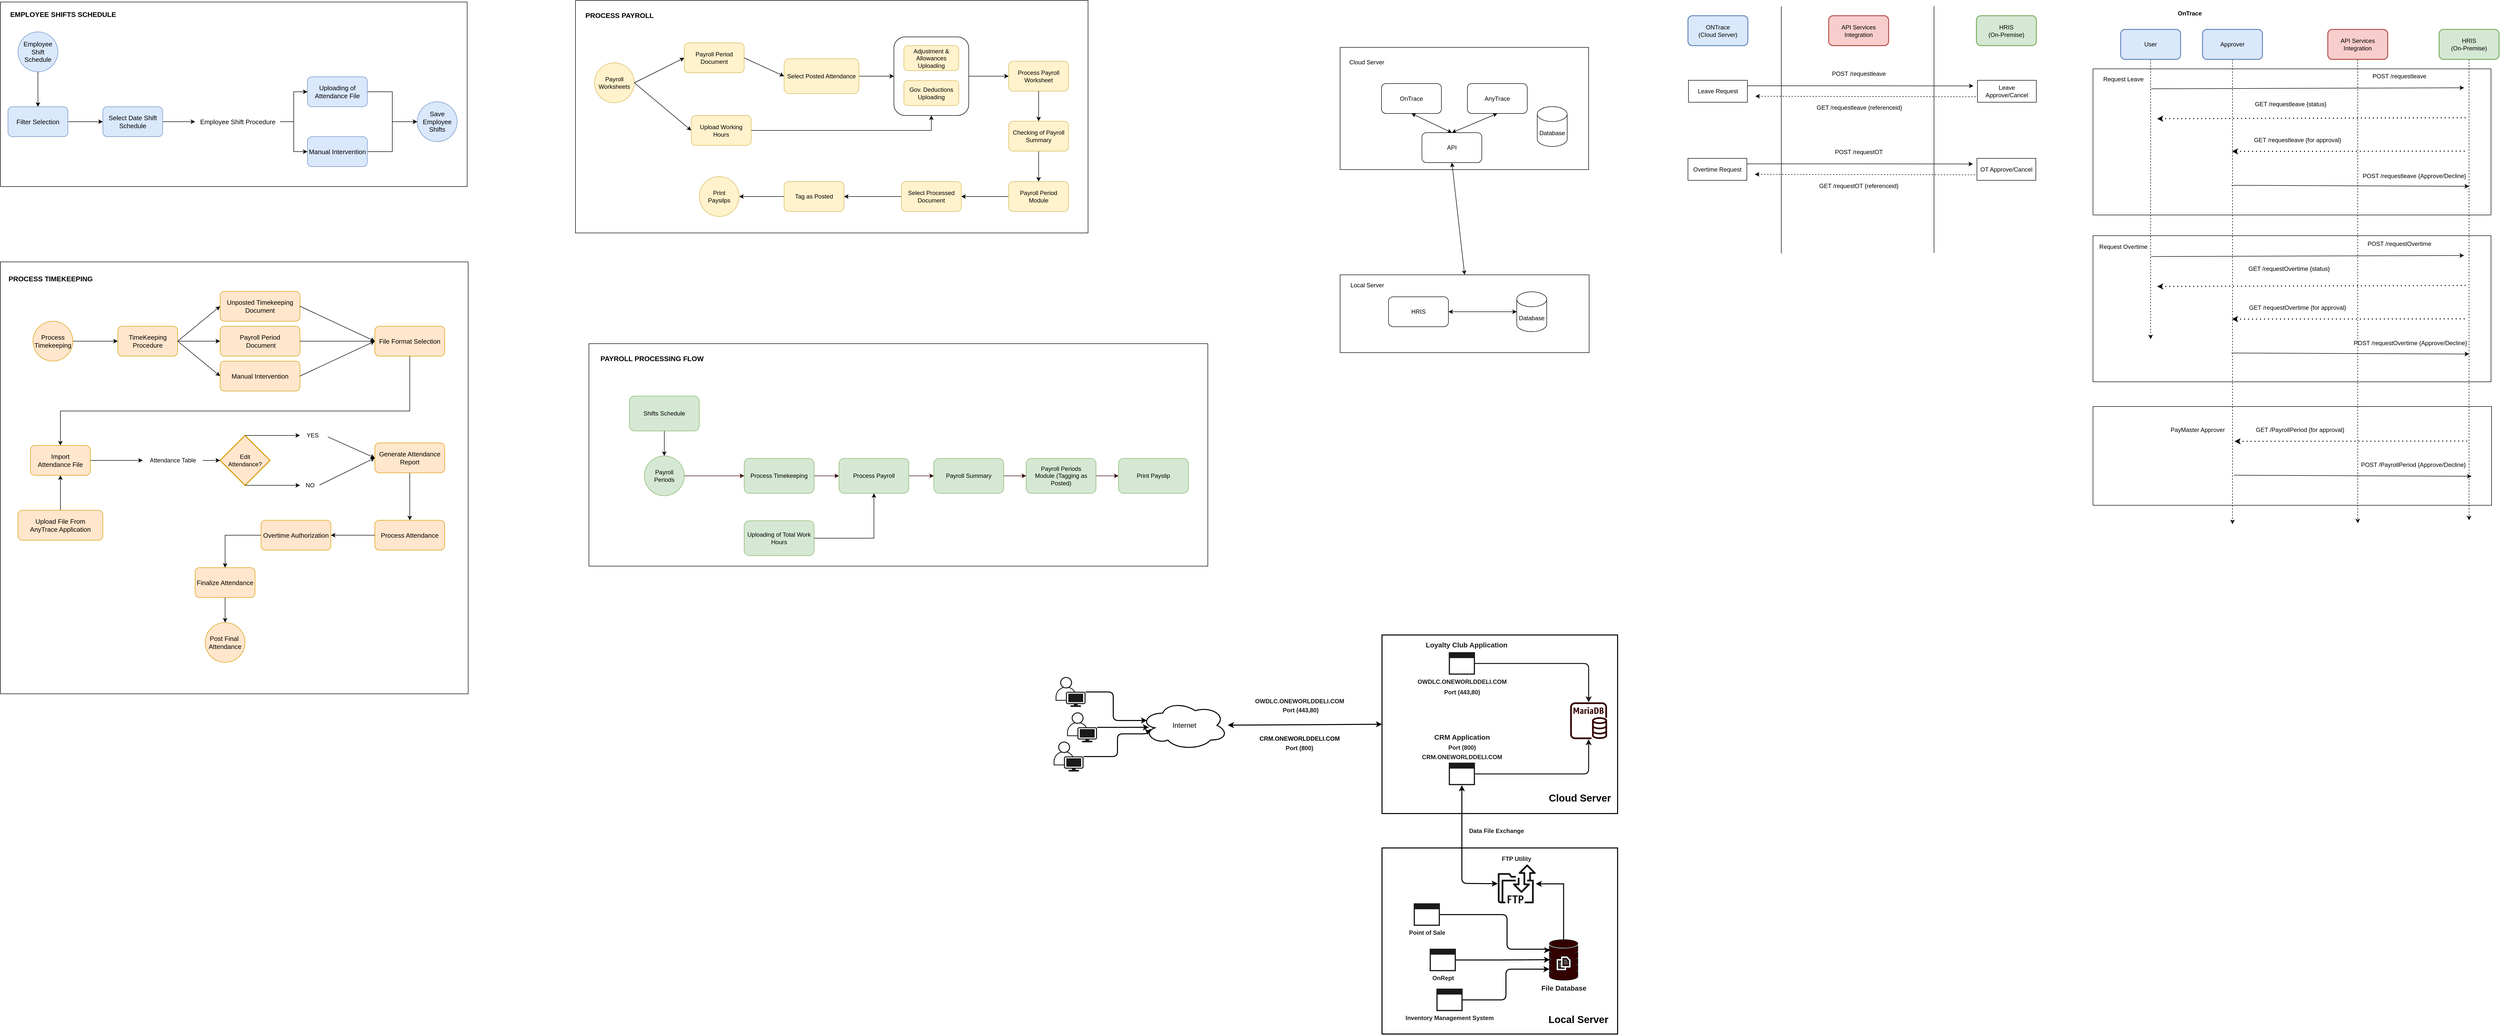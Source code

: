 <mxfile version="24.6.4" type="github">
  <diagram name="Page-1" id="Z2VON4-MzIzl6sSVADp_">
    <mxGraphModel dx="1395" dy="677" grid="0" gridSize="10" guides="1" tooltips="1" connect="1" arrows="1" fold="1" page="1" pageScale="1" pageWidth="850" pageHeight="1100" math="0" shadow="0">
      <root>
        <mxCell id="0" />
        <mxCell id="1" parent="0" />
        <mxCell id="tVXsH3jOqr4XEqMRYQ2o-87" value="" style="rounded=0;whiteSpace=wrap;html=1;" parent="1" vertex="1">
          <mxGeometry x="4272.5" y="831" width="798.5" height="198" as="geometry" />
        </mxCell>
        <mxCell id="tVXsH3jOqr4XEqMRYQ2o-85" value="" style="rounded=0;whiteSpace=wrap;html=1;" parent="1" vertex="1">
          <mxGeometry x="4272.5" y="488.5" width="797.5" height="293" as="geometry" />
        </mxCell>
        <mxCell id="tVXsH3jOqr4XEqMRYQ2o-84" value="" style="rounded=0;whiteSpace=wrap;html=1;" parent="1" vertex="1">
          <mxGeometry x="4272.5" y="154" width="797.5" height="293" as="geometry" />
        </mxCell>
        <mxCell id="1G-xMkJx0C4Gmc-Kf1mD-35" value="" style="rounded=0;whiteSpace=wrap;html=1;strokeWidth=2;perimeterSpacing=0;" parent="1" vertex="1">
          <mxGeometry x="2848" y="1716" width="472" height="373" as="geometry" />
        </mxCell>
        <mxCell id="1G-xMkJx0C4Gmc-Kf1mD-13" value="" style="rounded=0;whiteSpace=wrap;html=1;strokeWidth=2;perimeterSpacing=0;" parent="1" vertex="1">
          <mxGeometry x="2848" y="1289" width="472" height="358" as="geometry" />
        </mxCell>
        <mxCell id="9NiyYZWXx1skDRnROCw1-3" value="" style="rounded=0;whiteSpace=wrap;html=1;" parent="1" vertex="1">
          <mxGeometry x="2764" y="111" width="498" height="245" as="geometry" />
        </mxCell>
        <mxCell id="pQa3EUGQC0ArbzbVLIjJ-9" value="" style="rounded=0;whiteSpace=wrap;html=1;fillColor=none;" parent="1" vertex="1">
          <mxGeometry x="80" y="541" width="937" height="866" as="geometry" />
        </mxCell>
        <mxCell id="pQa3EUGQC0ArbzbVLIjJ-8" value="" style="rounded=0;whiteSpace=wrap;html=1;fillColor=none;" parent="1" vertex="1">
          <mxGeometry x="1232" y="17" width="1027" height="466" as="geometry" />
        </mxCell>
        <mxCell id="FDAjhT9uTbYYxRGxeeJl-156" value="" style="rounded=0;whiteSpace=wrap;html=1;fillColor=none;" parent="1" vertex="1">
          <mxGeometry x="1259" y="705" width="1240" height="446" as="geometry" />
        </mxCell>
        <mxCell id="FDAjhT9uTbYYxRGxeeJl-20" value="" style="verticalLabelPosition=bottom;verticalAlign=top;html=1;shape=mxgraph.basic.rect;fillColor2=none;strokeWidth=1;size=20;indent=5;fillColor=none;" parent="1" vertex="1">
          <mxGeometry x="80" y="20" width="935" height="370" as="geometry" />
        </mxCell>
        <mxCell id="FDAjhT9uTbYYxRGxeeJl-4" style="edgeStyle=orthogonalEdgeStyle;rounded=0;orthogonalLoop=1;jettySize=auto;html=1;entryX=0.5;entryY=0;entryDx=0;entryDy=0;" parent="1" source="FDAjhT9uTbYYxRGxeeJl-2" target="FDAjhT9uTbYYxRGxeeJl-3" edge="1">
          <mxGeometry relative="1" as="geometry" />
        </mxCell>
        <mxCell id="FDAjhT9uTbYYxRGxeeJl-2" value="Employee Shift Schedule" style="ellipse;whiteSpace=wrap;html=1;aspect=fixed;fillColor=#dae8fc;strokeColor=#6c8ebf;fontSize=13;" parent="1" vertex="1">
          <mxGeometry x="115" y="80" width="80" height="80" as="geometry" />
        </mxCell>
        <mxCell id="FDAjhT9uTbYYxRGxeeJl-6" style="edgeStyle=orthogonalEdgeStyle;rounded=0;orthogonalLoop=1;jettySize=auto;html=1;" parent="1" source="FDAjhT9uTbYYxRGxeeJl-3" target="FDAjhT9uTbYYxRGxeeJl-5" edge="1">
          <mxGeometry relative="1" as="geometry" />
        </mxCell>
        <mxCell id="FDAjhT9uTbYYxRGxeeJl-3" value="Filter Selection" style="rounded=1;whiteSpace=wrap;html=1;fillColor=#dae8fc;strokeColor=#6c8ebf;fontSize=13;" parent="1" vertex="1">
          <mxGeometry x="95" y="230" width="120" height="60" as="geometry" />
        </mxCell>
        <mxCell id="FDAjhT9uTbYYxRGxeeJl-8" style="edgeStyle=orthogonalEdgeStyle;rounded=0;orthogonalLoop=1;jettySize=auto;html=1;" parent="1" source="FDAjhT9uTbYYxRGxeeJl-5" target="FDAjhT9uTbYYxRGxeeJl-7" edge="1">
          <mxGeometry relative="1" as="geometry" />
        </mxCell>
        <mxCell id="FDAjhT9uTbYYxRGxeeJl-5" value="Select Date Shift Schedule" style="rounded=1;whiteSpace=wrap;html=1;fillColor=#dae8fc;strokeColor=#6c8ebf;fontSize=13;" parent="1" vertex="1">
          <mxGeometry x="285" y="230" width="120" height="60" as="geometry" />
        </mxCell>
        <mxCell id="FDAjhT9uTbYYxRGxeeJl-11" style="edgeStyle=orthogonalEdgeStyle;rounded=0;orthogonalLoop=1;jettySize=auto;html=1;entryX=0;entryY=0.5;entryDx=0;entryDy=0;" parent="1" source="FDAjhT9uTbYYxRGxeeJl-7" target="FDAjhT9uTbYYxRGxeeJl-9" edge="1">
          <mxGeometry relative="1" as="geometry" />
        </mxCell>
        <mxCell id="FDAjhT9uTbYYxRGxeeJl-12" style="edgeStyle=orthogonalEdgeStyle;rounded=0;orthogonalLoop=1;jettySize=auto;html=1;entryX=0;entryY=0.5;entryDx=0;entryDy=0;" parent="1" source="FDAjhT9uTbYYxRGxeeJl-7" target="FDAjhT9uTbYYxRGxeeJl-10" edge="1">
          <mxGeometry relative="1" as="geometry" />
        </mxCell>
        <mxCell id="FDAjhT9uTbYYxRGxeeJl-7" value="Employee Shift Procedure" style="text;html=1;align=center;verticalAlign=middle;resizable=0;points=[];autosize=1;strokeColor=none;fillColor=none;fontSize=13;" parent="1" vertex="1">
          <mxGeometry x="470" y="245" width="170" height="30" as="geometry" />
        </mxCell>
        <mxCell id="FDAjhT9uTbYYxRGxeeJl-16" style="edgeStyle=orthogonalEdgeStyle;rounded=0;orthogonalLoop=1;jettySize=auto;html=1;entryX=0;entryY=0.5;entryDx=0;entryDy=0;" parent="1" source="FDAjhT9uTbYYxRGxeeJl-9" target="FDAjhT9uTbYYxRGxeeJl-14" edge="1">
          <mxGeometry relative="1" as="geometry" />
        </mxCell>
        <mxCell id="FDAjhT9uTbYYxRGxeeJl-9" value="&lt;span style=&quot;font-size: 13px;&quot;&gt;&lt;/span&gt;&lt;span style=&quot;font-size: 13px;&quot;&gt;&lt;/span&gt;&lt;span style=&quot;white-space-collapse: preserve; font-size: 13px;&quot;&gt;Uploading of Attendance File&lt;/span&gt;" style="rounded=1;whiteSpace=wrap;html=1;fillColor=#dae8fc;strokeColor=#6c8ebf;fontSize=13;" parent="1" vertex="1">
          <mxGeometry x="695" y="170" width="120" height="60" as="geometry" />
        </mxCell>
        <mxCell id="FDAjhT9uTbYYxRGxeeJl-17" style="edgeStyle=orthogonalEdgeStyle;rounded=0;orthogonalLoop=1;jettySize=auto;html=1;" parent="1" source="FDAjhT9uTbYYxRGxeeJl-10" edge="1">
          <mxGeometry relative="1" as="geometry">
            <mxPoint x="915" y="260" as="targetPoint" />
            <Array as="points">
              <mxPoint x="865" y="320" />
              <mxPoint x="865" y="260" />
            </Array>
          </mxGeometry>
        </mxCell>
        <mxCell id="FDAjhT9uTbYYxRGxeeJl-10" value="&lt;span style=&quot;font-size: 13px;&quot;&gt;&lt;/span&gt;&lt;span style=&quot;font-size: 13px;&quot;&gt;&lt;/span&gt;&lt;span style=&quot;white-space-collapse: preserve; font-size: 13px;&quot;&gt;Manual Intervention&lt;/span&gt;" style="rounded=1;whiteSpace=wrap;html=1;fillColor=#dae8fc;strokeColor=#6c8ebf;fontSize=13;" parent="1" vertex="1">
          <mxGeometry x="695" y="290" width="120" height="60" as="geometry" />
        </mxCell>
        <mxCell id="FDAjhT9uTbYYxRGxeeJl-14" value="&lt;span style=&quot;font-size: 13px;&quot;&gt;&lt;/span&gt;&lt;span style=&quot;font-size: 13px;&quot;&gt;&lt;/span&gt;&lt;span style=&quot;white-space-collapse: preserve; font-size: 13px;&quot;&gt;Save Employee Shifts&lt;/span&gt;" style="ellipse;whiteSpace=wrap;html=1;aspect=fixed;fillColor=#dae8fc;strokeColor=#6c8ebf;fontSize=13;" parent="1" vertex="1">
          <mxGeometry x="915" y="220" width="80" height="80" as="geometry" />
        </mxCell>
        <mxCell id="FDAjhT9uTbYYxRGxeeJl-21" value="&lt;b style=&quot;font-size: 14px;&quot;&gt;EMPLOYEE SHIFTS SCHEDULE&lt;/b&gt;" style="text;html=1;align=center;verticalAlign=middle;resizable=0;points=[];autosize=1;strokeColor=none;fillColor=none;fontSize=14;" parent="1" vertex="1">
          <mxGeometry x="85" y="30" width="240" height="30" as="geometry" />
        </mxCell>
        <mxCell id="FDAjhT9uTbYYxRGxeeJl-41" style="edgeStyle=orthogonalEdgeStyle;rounded=0;orthogonalLoop=1;jettySize=auto;html=1;entryX=0;entryY=0.5;entryDx=0;entryDy=0;" parent="1" source="FDAjhT9uTbYYxRGxeeJl-24" target="FDAjhT9uTbYYxRGxeeJl-53" edge="1">
          <mxGeometry relative="1" as="geometry">
            <mxPoint x="285" y="700" as="targetPoint" />
          </mxGeometry>
        </mxCell>
        <mxCell id="FDAjhT9uTbYYxRGxeeJl-24" value="Process Timekeeping" style="ellipse;whiteSpace=wrap;html=1;aspect=fixed;fillColor=#ffe6cc;strokeColor=#d79b00;fontSize=13;" parent="1" vertex="1">
          <mxGeometry x="145" y="660" width="80" height="80" as="geometry" />
        </mxCell>
        <mxCell id="FDAjhT9uTbYYxRGxeeJl-38" value="&lt;b style=&quot;font-size: 14px;&quot;&gt;PROCESS TIMEKEEPING&lt;/b&gt;" style="text;html=1;align=center;verticalAlign=middle;resizable=0;points=[];autosize=1;strokeColor=none;fillColor=none;fontSize=14;" parent="1" vertex="1">
          <mxGeometry x="85" y="560" width="190" height="30" as="geometry" />
        </mxCell>
        <mxCell id="FDAjhT9uTbYYxRGxeeJl-55" style="edgeStyle=orthogonalEdgeStyle;rounded=0;orthogonalLoop=1;jettySize=auto;html=1;entryX=0;entryY=0.5;entryDx=0;entryDy=0;" parent="1" source="FDAjhT9uTbYYxRGxeeJl-53" target="FDAjhT9uTbYYxRGxeeJl-62" edge="1">
          <mxGeometry relative="1" as="geometry">
            <mxPoint x="510" y="700" as="targetPoint" />
          </mxGeometry>
        </mxCell>
        <mxCell id="FDAjhT9uTbYYxRGxeeJl-53" value="&lt;span style=&quot;font-size: 13px;&quot;&gt;&lt;/span&gt;&lt;span style=&quot;font-size: 13px; text-wrap: nowrap;&quot;&gt;TimeKeeping&lt;/span&gt;&lt;br style=&quot;font-size: 13px; text-wrap: nowrap;&quot;&gt;&lt;span style=&quot;font-size: 13px; text-wrap: nowrap;&quot;&gt;Procedure&lt;/span&gt;" style="rounded=1;whiteSpace=wrap;html=1;fillColor=#ffe6cc;strokeColor=#d79b00;fontSize=13;" parent="1" vertex="1">
          <mxGeometry x="315" y="670" width="120" height="60" as="geometry" />
        </mxCell>
        <mxCell id="FDAjhT9uTbYYxRGxeeJl-57" value="" style="endArrow=classic;html=1;rounded=0;exitX=1;exitY=0.5;exitDx=0;exitDy=0;entryX=0;entryY=0.5;entryDx=0;entryDy=0;" parent="1" source="FDAjhT9uTbYYxRGxeeJl-53" target="FDAjhT9uTbYYxRGxeeJl-60" edge="1">
          <mxGeometry width="50" height="50" relative="1" as="geometry">
            <mxPoint x="455" y="685" as="sourcePoint" />
            <mxPoint x="505.8" y="645.33" as="targetPoint" />
          </mxGeometry>
        </mxCell>
        <mxCell id="FDAjhT9uTbYYxRGxeeJl-59" value="" style="endArrow=classic;html=1;rounded=0;exitX=1;exitY=0.5;exitDx=0;exitDy=0;entryX=0;entryY=0.5;entryDx=0;entryDy=0;" parent="1" source="FDAjhT9uTbYYxRGxeeJl-53" target="FDAjhT9uTbYYxRGxeeJl-61" edge="1">
          <mxGeometry width="50" height="50" relative="1" as="geometry">
            <mxPoint x="435" y="785" as="sourcePoint" />
            <mxPoint x="509.2" y="755.33" as="targetPoint" />
          </mxGeometry>
        </mxCell>
        <mxCell id="FDAjhT9uTbYYxRGxeeJl-60" value="&lt;span style=&quot;font-size: 13px;&quot;&gt;&lt;/span&gt;&lt;span style=&quot;font-size: 13px; text-wrap: nowrap;&quot;&gt;Unposted Timekeeping &lt;br style=&quot;font-size: 13px;&quot;&gt;Document&lt;/span&gt;" style="rounded=1;whiteSpace=wrap;html=1;fillColor=#ffe6cc;strokeColor=#d79b00;fontSize=13;" parent="1" vertex="1">
          <mxGeometry x="520" y="600" width="160" height="60" as="geometry" />
        </mxCell>
        <mxCell id="FDAjhT9uTbYYxRGxeeJl-61" value="&lt;span style=&quot;font-size: 13px;&quot;&gt;&lt;/span&gt;&lt;span style=&quot;font-size: 13px;&quot;&gt;&lt;/span&gt;&lt;span style=&quot;white-space-collapse: preserve; font-size: 13px;&quot;&gt;&lt;font style=&quot;font-size: 13px;&quot;&gt;Manual Intervention&lt;/font&gt;&lt;/span&gt;" style="rounded=1;whiteSpace=wrap;html=1;fillColor=#ffe6cc;strokeColor=#d79b00;fontSize=13;" parent="1" vertex="1">
          <mxGeometry x="520" y="740" width="160" height="60" as="geometry" />
        </mxCell>
        <mxCell id="FDAjhT9uTbYYxRGxeeJl-62" value="&lt;span style=&quot;font-size: 13px;&quot;&gt;&lt;/span&gt;&lt;span style=&quot;font-size: 13px; text-wrap: nowrap;&quot;&gt;Payroll Period&lt;br style=&quot;font-size: 13px;&quot;&gt;&amp;nbsp;Document&lt;/span&gt;" style="rounded=1;whiteSpace=wrap;html=1;fillColor=#ffe6cc;strokeColor=#d79b00;fontSize=13;" parent="1" vertex="1">
          <mxGeometry x="520" y="670" width="160" height="60" as="geometry" />
        </mxCell>
        <mxCell id="FDAjhT9uTbYYxRGxeeJl-63" value="&lt;span style=&quot;font-size: 13px;&quot;&gt;&lt;/span&gt;&lt;span style=&quot;font-size: 13px; text-wrap: nowrap;&quot;&gt;File Format Selection&lt;/span&gt;" style="rounded=1;whiteSpace=wrap;html=1;fillColor=#ffe6cc;strokeColor=#d79b00;fontSize=13;" parent="1" vertex="1">
          <mxGeometry x="830" y="670" width="140" height="60" as="geometry" />
        </mxCell>
        <mxCell id="FDAjhT9uTbYYxRGxeeJl-64" value="" style="endArrow=classic;html=1;rounded=0;exitX=1;exitY=0.5;exitDx=0;exitDy=0;entryX=0;entryY=0.5;entryDx=0;entryDy=0;" parent="1" source="FDAjhT9uTbYYxRGxeeJl-60" target="FDAjhT9uTbYYxRGxeeJl-63" edge="1">
          <mxGeometry width="50" height="50" relative="1" as="geometry">
            <mxPoint x="700" y="810" as="sourcePoint" />
            <mxPoint x="785" y="740" as="targetPoint" />
          </mxGeometry>
        </mxCell>
        <mxCell id="FDAjhT9uTbYYxRGxeeJl-65" value="" style="endArrow=classic;html=1;rounded=0;exitX=1;exitY=0.5;exitDx=0;exitDy=0;entryX=0;entryY=0.5;entryDx=0;entryDy=0;" parent="1" source="FDAjhT9uTbYYxRGxeeJl-62" target="FDAjhT9uTbYYxRGxeeJl-63" edge="1">
          <mxGeometry width="50" height="50" relative="1" as="geometry">
            <mxPoint x="730" y="810" as="sourcePoint" />
            <mxPoint x="815" y="740" as="targetPoint" />
          </mxGeometry>
        </mxCell>
        <mxCell id="FDAjhT9uTbYYxRGxeeJl-66" value="" style="endArrow=classic;html=1;rounded=0;exitX=1;exitY=0.5;exitDx=0;exitDy=0;entryX=0;entryY=0.5;entryDx=0;entryDy=0;" parent="1" source="FDAjhT9uTbYYxRGxeeJl-61" target="FDAjhT9uTbYYxRGxeeJl-63" edge="1">
          <mxGeometry width="50" height="50" relative="1" as="geometry">
            <mxPoint x="760" y="820" as="sourcePoint" />
            <mxPoint x="845" y="750" as="targetPoint" />
          </mxGeometry>
        </mxCell>
        <mxCell id="FDAjhT9uTbYYxRGxeeJl-71" style="edgeStyle=orthogonalEdgeStyle;rounded=0;orthogonalLoop=1;jettySize=auto;html=1;" parent="1" source="FDAjhT9uTbYYxRGxeeJl-67" target="FDAjhT9uTbYYxRGxeeJl-70" edge="1">
          <mxGeometry relative="1" as="geometry" />
        </mxCell>
        <mxCell id="FDAjhT9uTbYYxRGxeeJl-67" value="&lt;span style=&quot;font-size: 13px;&quot;&gt;&lt;/span&gt;&lt;span style=&quot;font-size: 13px; text-wrap: nowrap;&quot;&gt;Import &lt;br style=&quot;font-size: 13px;&quot;&gt;Attendance File&lt;/span&gt;" style="rounded=1;whiteSpace=wrap;html=1;fillColor=#ffe6cc;strokeColor=#d79b00;fontSize=13;" parent="1" vertex="1">
          <mxGeometry x="140" y="909" width="120" height="60" as="geometry" />
        </mxCell>
        <mxCell id="FDAjhT9uTbYYxRGxeeJl-69" value="" style="endArrow=classic;html=1;rounded=0;entryX=0.5;entryY=0;entryDx=0;entryDy=0;exitX=0.5;exitY=1;exitDx=0;exitDy=0;" parent="1" source="FDAjhT9uTbYYxRGxeeJl-63" target="FDAjhT9uTbYYxRGxeeJl-67" edge="1">
          <mxGeometry width="50" height="50" relative="1" as="geometry">
            <mxPoint x="885" y="840" as="sourcePoint" />
            <mxPoint x="565" y="810" as="targetPoint" />
            <Array as="points">
              <mxPoint x="900" y="840" />
              <mxPoint x="200" y="840" />
            </Array>
          </mxGeometry>
        </mxCell>
        <mxCell id="FDAjhT9uTbYYxRGxeeJl-70" value="Attendance Table" style="text;html=1;align=center;verticalAlign=middle;resizable=0;points=[];autosize=1;strokeColor=none;fillColor=none;" parent="1" vertex="1">
          <mxGeometry x="365" y="924" width="120" height="30" as="geometry" />
        </mxCell>
        <mxCell id="FDAjhT9uTbYYxRGxeeJl-72" value="Edit &lt;br&gt;Attendance?" style="strokeWidth=2;html=1;shape=mxgraph.flowchart.decision;whiteSpace=wrap;fillColor=#ffe6cc;strokeColor=#d79b00;" parent="1" vertex="1">
          <mxGeometry x="520" y="889" width="100" height="100" as="geometry" />
        </mxCell>
        <mxCell id="FDAjhT9uTbYYxRGxeeJl-74" style="edgeStyle=orthogonalEdgeStyle;rounded=0;orthogonalLoop=1;jettySize=auto;html=1;entryX=0;entryY=0.5;entryDx=0;entryDy=0;entryPerimeter=0;" parent="1" source="FDAjhT9uTbYYxRGxeeJl-70" target="FDAjhT9uTbYYxRGxeeJl-72" edge="1">
          <mxGeometry relative="1" as="geometry" />
        </mxCell>
        <mxCell id="FDAjhT9uTbYYxRGxeeJl-75" value="YES" style="text;html=1;align=center;verticalAlign=middle;resizable=0;points=[];autosize=1;strokeColor=none;fillColor=none;" parent="1" vertex="1">
          <mxGeometry x="680" y="874" width="50" height="30" as="geometry" />
        </mxCell>
        <mxCell id="FDAjhT9uTbYYxRGxeeJl-76" value="NO" style="text;html=1;align=center;verticalAlign=middle;resizable=0;points=[];autosize=1;strokeColor=none;fillColor=none;" parent="1" vertex="1">
          <mxGeometry x="680" y="974" width="40" height="30" as="geometry" />
        </mxCell>
        <mxCell id="FDAjhT9uTbYYxRGxeeJl-78" value="" style="endArrow=classic;html=1;rounded=0;exitX=0.5;exitY=0;exitDx=0;exitDy=0;exitPerimeter=0;" parent="1" source="FDAjhT9uTbYYxRGxeeJl-72" target="FDAjhT9uTbYYxRGxeeJl-75" edge="1">
          <mxGeometry width="50" height="50" relative="1" as="geometry">
            <mxPoint x="605" y="869" as="sourcePoint" />
            <mxPoint x="655" y="819" as="targetPoint" />
          </mxGeometry>
        </mxCell>
        <mxCell id="FDAjhT9uTbYYxRGxeeJl-79" value="" style="endArrow=classic;html=1;rounded=0;exitX=0.5;exitY=1;exitDx=0;exitDy=0;exitPerimeter=0;" parent="1" source="FDAjhT9uTbYYxRGxeeJl-72" target="FDAjhT9uTbYYxRGxeeJl-76" edge="1">
          <mxGeometry width="50" height="50" relative="1" as="geometry">
            <mxPoint x="575" y="999" as="sourcePoint" />
            <mxPoint x="685" y="999" as="targetPoint" />
          </mxGeometry>
        </mxCell>
        <mxCell id="FDAjhT9uTbYYxRGxeeJl-80" value="Process Attendance" style="rounded=1;whiteSpace=wrap;html=1;fillColor=#ffe6cc;strokeColor=#d79b00;fontSize=13;" parent="1" vertex="1">
          <mxGeometry x="830" y="1059" width="140" height="60" as="geometry" />
        </mxCell>
        <mxCell id="FDAjhT9uTbYYxRGxeeJl-81" value="" style="endArrow=classic;html=1;rounded=0;exitX=1.117;exitY=0.594;exitDx=0;exitDy=0;exitPerimeter=0;entryX=0;entryY=0.5;entryDx=0;entryDy=0;" parent="1" source="FDAjhT9uTbYYxRGxeeJl-75" target="75gCchxxYWHDIyCFGVaZ-20" edge="1">
          <mxGeometry width="50" height="50" relative="1" as="geometry">
            <mxPoint x="685" y="929" as="sourcePoint" />
            <mxPoint x="795" y="929" as="targetPoint" />
          </mxGeometry>
        </mxCell>
        <mxCell id="FDAjhT9uTbYYxRGxeeJl-82" value="" style="endArrow=classic;html=1;rounded=0;exitX=0.979;exitY=0.483;exitDx=0;exitDy=0;exitPerimeter=0;entryX=0;entryY=0.5;entryDx=0;entryDy=0;" parent="1" source="FDAjhT9uTbYYxRGxeeJl-76" target="75gCchxxYWHDIyCFGVaZ-20" edge="1">
          <mxGeometry width="50" height="50" relative="1" as="geometry">
            <mxPoint x="736" y="954" as="sourcePoint" />
            <mxPoint x="830" y="1001" as="targetPoint" />
          </mxGeometry>
        </mxCell>
        <mxCell id="FDAjhT9uTbYYxRGxeeJl-88" style="edgeStyle=orthogonalEdgeStyle;rounded=0;orthogonalLoop=1;jettySize=auto;html=1;" parent="1" source="FDAjhT9uTbYYxRGxeeJl-84" target="FDAjhT9uTbYYxRGxeeJl-87" edge="1">
          <mxGeometry relative="1" as="geometry" />
        </mxCell>
        <mxCell id="FDAjhT9uTbYYxRGxeeJl-84" value="&lt;span style=&quot;font-size: 13px;&quot;&gt;&lt;/span&gt;&lt;span style=&quot;text-wrap: nowrap;&quot;&gt;Finalize Attendance&lt;/span&gt;" style="rounded=1;whiteSpace=wrap;html=1;fillColor=#ffe6cc;strokeColor=#d79b00;fontSize=13;" parent="1" vertex="1">
          <mxGeometry x="470" y="1154" width="120" height="60" as="geometry" />
        </mxCell>
        <mxCell id="FDAjhT9uTbYYxRGxeeJl-87" value="Post Final&amp;nbsp;&lt;br style=&quot;font-size: 13px;&quot;&gt;Attendance" style="ellipse;whiteSpace=wrap;html=1;aspect=fixed;fillColor=#ffe6cc;strokeColor=#d79b00;fontSize=13;" parent="1" vertex="1">
          <mxGeometry x="490" y="1264" width="80" height="80" as="geometry" />
        </mxCell>
        <mxCell id="FDAjhT9uTbYYxRGxeeJl-97" value="Payroll Worksheets" style="ellipse;whiteSpace=wrap;html=1;aspect=fixed;fillColor=#fff2cc;strokeColor=#d6b656;fontSize=12;" parent="1" vertex="1">
          <mxGeometry x="1270" y="142" width="80" height="80" as="geometry" />
        </mxCell>
        <mxCell id="FDAjhT9uTbYYxRGxeeJl-99" value="&lt;span style=&quot;font-size: 12px;&quot;&gt;&lt;/span&gt;&lt;span style=&quot;font-size: 12px;&quot;&gt;&lt;/span&gt;&lt;span style=&quot;white-space-collapse: preserve; font-size: 12px;&quot;&gt;Payroll Period Document&lt;/span&gt;" style="rounded=1;whiteSpace=wrap;html=1;fillColor=#fff2cc;strokeColor=#d6b656;fontSize=12;" parent="1" vertex="1">
          <mxGeometry x="1450" y="102" width="120" height="60" as="geometry" />
        </mxCell>
        <mxCell id="pQa3EUGQC0ArbzbVLIjJ-3" style="edgeStyle=orthogonalEdgeStyle;rounded=0;orthogonalLoop=1;jettySize=auto;html=1;entryX=0.5;entryY=1;entryDx=0;entryDy=0;" parent="1" source="FDAjhT9uTbYYxRGxeeJl-111" target="FDAjhT9uTbYYxRGxeeJl-121" edge="1">
          <mxGeometry relative="1" as="geometry" />
        </mxCell>
        <mxCell id="FDAjhT9uTbYYxRGxeeJl-111" value="&lt;span style=&quot;font-size: 12px;&quot;&gt;&lt;/span&gt;&lt;span style=&quot;font-size: 12px;&quot;&gt;&lt;/span&gt;&lt;span style=&quot;white-space-collapse: preserve; font-size: 12px;&quot;&gt;Upload Working Hours&lt;/span&gt;" style="rounded=1;whiteSpace=wrap;html=1;fillColor=#fff2cc;strokeColor=#d6b656;fontSize=12;" parent="1" vertex="1">
          <mxGeometry x="1464" y="247.5" width="120" height="60" as="geometry" />
        </mxCell>
        <mxCell id="FDAjhT9uTbYYxRGxeeJl-112" value="" style="endArrow=classic;html=1;rounded=0;exitX=1;exitY=0.5;exitDx=0;exitDy=0;entryX=0;entryY=0.5;entryDx=0;entryDy=0;" parent="1" source="FDAjhT9uTbYYxRGxeeJl-97" target="FDAjhT9uTbYYxRGxeeJl-99" edge="1">
          <mxGeometry width="50" height="50" relative="1" as="geometry">
            <mxPoint x="1380" y="162" as="sourcePoint" />
            <mxPoint x="1430" y="112" as="targetPoint" />
          </mxGeometry>
        </mxCell>
        <mxCell id="FDAjhT9uTbYYxRGxeeJl-113" value="" style="endArrow=classic;html=1;rounded=0;exitX=1;exitY=0.5;exitDx=0;exitDy=0;entryX=0;entryY=0.5;entryDx=0;entryDy=0;" parent="1" source="FDAjhT9uTbYYxRGxeeJl-97" target="FDAjhT9uTbYYxRGxeeJl-111" edge="1">
          <mxGeometry width="50" height="50" relative="1" as="geometry">
            <mxPoint x="1370" y="222" as="sourcePoint" />
            <mxPoint x="1420" y="172" as="targetPoint" />
          </mxGeometry>
        </mxCell>
        <mxCell id="FDAjhT9uTbYYxRGxeeJl-120" style="edgeStyle=orthogonalEdgeStyle;rounded=0;orthogonalLoop=1;jettySize=auto;html=1;" parent="1" source="FDAjhT9uTbYYxRGxeeJl-117" target="FDAjhT9uTbYYxRGxeeJl-121" edge="1">
          <mxGeometry relative="1" as="geometry">
            <mxPoint x="1850" y="132.5" as="targetPoint" />
          </mxGeometry>
        </mxCell>
        <mxCell id="FDAjhT9uTbYYxRGxeeJl-117" value="&lt;span&gt;&lt;/span&gt;&lt;span style=&quot;font-size: 12px; text-wrap: nowrap;&quot;&gt;Select Posted Attendance&lt;/span&gt;" style="rounded=1;whiteSpace=wrap;html=1;fillColor=#fff2cc;strokeColor=#d6b656;fontSize=10;" parent="1" vertex="1">
          <mxGeometry x="1650" y="133.75" width="150" height="70" as="geometry" />
        </mxCell>
        <mxCell id="FDAjhT9uTbYYxRGxeeJl-118" value="" style="endArrow=classic;html=1;rounded=0;exitX=1;exitY=0.5;exitDx=0;exitDy=0;entryX=0;entryY=0.5;entryDx=0;entryDy=0;" parent="1" source="FDAjhT9uTbYYxRGxeeJl-99" target="FDAjhT9uTbYYxRGxeeJl-117" edge="1">
          <mxGeometry width="50" height="50" relative="1" as="geometry">
            <mxPoint x="1650" y="112" as="sourcePoint" />
            <mxPoint x="1750" y="62" as="targetPoint" />
          </mxGeometry>
        </mxCell>
        <mxCell id="FDAjhT9uTbYYxRGxeeJl-125" style="edgeStyle=orthogonalEdgeStyle;rounded=0;orthogonalLoop=1;jettySize=auto;html=1;" parent="1" source="FDAjhT9uTbYYxRGxeeJl-121" target="FDAjhT9uTbYYxRGxeeJl-132" edge="1">
          <mxGeometry relative="1" as="geometry">
            <mxPoint x="2100" y="168.75" as="targetPoint" />
          </mxGeometry>
        </mxCell>
        <mxCell id="FDAjhT9uTbYYxRGxeeJl-121" value="" style="rounded=1;whiteSpace=wrap;html=1;" parent="1" vertex="1">
          <mxGeometry x="1870" y="90" width="150" height="157.5" as="geometry" />
        </mxCell>
        <mxCell id="FDAjhT9uTbYYxRGxeeJl-122" value="&lt;span style=&quot;font-size: 12px;&quot;&gt;&lt;/span&gt;&lt;span style=&quot;font-size: 12px;&quot;&gt;&lt;/span&gt;&lt;span style=&quot;white-space-collapse: preserve; font-size: 12px;&quot;&gt;Adjustment &amp;amp; Allowances Uploading&lt;/span&gt;" style="rounded=1;whiteSpace=wrap;html=1;fillColor=#fff2cc;strokeColor=#d6b656;fontSize=12;" parent="1" vertex="1">
          <mxGeometry x="1890" y="107.5" width="110" height="50" as="geometry" />
        </mxCell>
        <mxCell id="FDAjhT9uTbYYxRGxeeJl-123" value="&lt;span style=&quot;font-size: 12px;&quot;&gt;&lt;/span&gt;&lt;span style=&quot;font-size: 12px;&quot;&gt;&lt;/span&gt;&lt;span style=&quot;white-space-collapse: preserve; font-size: 12px;&quot;&gt;Gov. Deductions&lt;br style=&quot;font-size: 12px;&quot;&gt;Uploading&lt;/span&gt;" style="rounded=1;whiteSpace=wrap;html=1;fillColor=#fff2cc;strokeColor=#d6b656;fontSize=12;" parent="1" vertex="1">
          <mxGeometry x="1890" y="177.5" width="110" height="50" as="geometry" />
        </mxCell>
        <mxCell id="FDAjhT9uTbYYxRGxeeJl-131" value="&lt;b style=&quot;font-size: 14px;&quot;&gt;PROCESS PAYROLL&lt;/b&gt;" style="text;html=1;align=center;verticalAlign=middle;resizable=0;points=[];autosize=1;strokeColor=none;fillColor=none;fontSize=14;" parent="1" vertex="1">
          <mxGeometry x="1240" y="32" width="160" height="30" as="geometry" />
        </mxCell>
        <mxCell id="FDAjhT9uTbYYxRGxeeJl-135" style="edgeStyle=orthogonalEdgeStyle;rounded=0;orthogonalLoop=1;jettySize=auto;html=1;entryX=0.5;entryY=0;entryDx=0;entryDy=0;" parent="1" source="pQa3EUGQC0ArbzbVLIjJ-6" target="FDAjhT9uTbYYxRGxeeJl-134" edge="1">
          <mxGeometry relative="1" as="geometry" />
        </mxCell>
        <mxCell id="FDAjhT9uTbYYxRGxeeJl-132" value="&lt;span style=&quot;font-size: 12px;&quot;&gt;&lt;/span&gt;&lt;span style=&quot;font-size: 12px;&quot;&gt;&lt;/span&gt;&lt;span style=&quot;white-space-collapse: preserve; font-size: 12px;&quot;&gt;Process Payroll&lt;br/&gt;Worksheet&lt;br/&gt;&lt;/span&gt;" style="rounded=1;whiteSpace=wrap;html=1;fillColor=#fff2cc;strokeColor=#d6b656;fontSize=12;" parent="1" vertex="1">
          <mxGeometry x="2100" y="138.75" width="120" height="60" as="geometry" />
        </mxCell>
        <mxCell id="FDAjhT9uTbYYxRGxeeJl-137" style="edgeStyle=orthogonalEdgeStyle;rounded=0;orthogonalLoop=1;jettySize=auto;html=1;entryX=1;entryY=0.5;entryDx=0;entryDy=0;" parent="1" source="FDAjhT9uTbYYxRGxeeJl-134" target="FDAjhT9uTbYYxRGxeeJl-136" edge="1">
          <mxGeometry relative="1" as="geometry" />
        </mxCell>
        <mxCell id="FDAjhT9uTbYYxRGxeeJl-134" value="&lt;span style=&quot;font-size: 12px;&quot;&gt;&lt;/span&gt;&lt;span style=&quot;font-size: 12px;&quot;&gt;&lt;/span&gt;&lt;span style=&quot;white-space-collapse: preserve; font-size: 12px;&quot;&gt;Payroll Period&lt;br/&gt;Module&lt;/span&gt;" style="rounded=1;whiteSpace=wrap;html=1;fillColor=#fff2cc;strokeColor=#d6b656;fontSize=12;" parent="1" vertex="1">
          <mxGeometry x="2100" y="380" width="120" height="60" as="geometry" />
        </mxCell>
        <mxCell id="FDAjhT9uTbYYxRGxeeJl-139" style="edgeStyle=orthogonalEdgeStyle;rounded=0;orthogonalLoop=1;jettySize=auto;html=1;" parent="1" source="FDAjhT9uTbYYxRGxeeJl-136" target="FDAjhT9uTbYYxRGxeeJl-138" edge="1">
          <mxGeometry relative="1" as="geometry" />
        </mxCell>
        <mxCell id="FDAjhT9uTbYYxRGxeeJl-136" value="&lt;span style=&quot;font-size: 12px;&quot;&gt;&lt;/span&gt;&lt;span style=&quot;font-size: 12px;&quot;&gt;&lt;/span&gt;&lt;span style=&quot;white-space-collapse: preserve; font-size: 12px;&quot;&gt;Select Processed Document&lt;/span&gt;" style="rounded=1;whiteSpace=wrap;html=1;fillColor=#fff2cc;strokeColor=#d6b656;fontSize=12;" parent="1" vertex="1">
          <mxGeometry x="1885" y="380" width="120" height="60" as="geometry" />
        </mxCell>
        <mxCell id="FDAjhT9uTbYYxRGxeeJl-141" style="edgeStyle=orthogonalEdgeStyle;rounded=0;orthogonalLoop=1;jettySize=auto;html=1;" parent="1" source="FDAjhT9uTbYYxRGxeeJl-138" target="FDAjhT9uTbYYxRGxeeJl-140" edge="1">
          <mxGeometry relative="1" as="geometry" />
        </mxCell>
        <mxCell id="FDAjhT9uTbYYxRGxeeJl-138" value="&lt;span style=&quot;font-size: 12px;&quot;&gt;&lt;/span&gt;&lt;span style=&quot;font-size: 12px;&quot;&gt;&lt;/span&gt;&lt;span style=&quot;white-space-collapse: preserve; font-size: 12px;&quot;&gt;Tag as Posted&lt;/span&gt;" style="rounded=1;whiteSpace=wrap;html=1;fillColor=#fff2cc;strokeColor=#d6b656;fontSize=12;" parent="1" vertex="1">
          <mxGeometry x="1650" y="380" width="120" height="60" as="geometry" />
        </mxCell>
        <mxCell id="FDAjhT9uTbYYxRGxeeJl-140" value="Print &lt;br&gt;Paysilps" style="ellipse;whiteSpace=wrap;html=1;aspect=fixed;fillColor=#fff2cc;strokeColor=#d6b656;fontSize=12;" parent="1" vertex="1">
          <mxGeometry x="1480" y="370" width="80" height="80" as="geometry" />
        </mxCell>
        <mxCell id="FDAjhT9uTbYYxRGxeeJl-151" style="edgeStyle=orthogonalEdgeStyle;rounded=0;orthogonalLoop=1;jettySize=auto;html=1;entryX=0;entryY=0.5;entryDx=0;entryDy=0;fillColor=#d5e8d4;strokeColor=#330000;" parent="1" source="FDAjhT9uTbYYxRGxeeJl-142" target="FDAjhT9uTbYYxRGxeeJl-143" edge="1">
          <mxGeometry relative="1" as="geometry">
            <mxPoint x="1495" y="970" as="targetPoint" />
          </mxGeometry>
        </mxCell>
        <mxCell id="FDAjhT9uTbYYxRGxeeJl-142" value="Payroll Periods" style="ellipse;whiteSpace=wrap;html=1;aspect=fixed;fillColor=#d5e8d4;strokeColor=#82b366;fontSize=12;" parent="1" vertex="1">
          <mxGeometry x="1370" y="930" width="80" height="80" as="geometry" />
        </mxCell>
        <mxCell id="FDAjhT9uTbYYxRGxeeJl-153" style="edgeStyle=orthogonalEdgeStyle;rounded=0;orthogonalLoop=1;jettySize=auto;html=1;entryX=0;entryY=0.5;entryDx=0;entryDy=0;fillColor=#d5e8d4;strokeColor=#330000;" parent="1" source="FDAjhT9uTbYYxRGxeeJl-143" target="FDAjhT9uTbYYxRGxeeJl-146" edge="1">
          <mxGeometry relative="1" as="geometry" />
        </mxCell>
        <mxCell id="FDAjhT9uTbYYxRGxeeJl-143" value="&lt;span style=&quot;font-size: 12px;&quot;&gt;&lt;/span&gt;&lt;span style=&quot;font-size: 12px;&quot;&gt;&lt;/span&gt;&lt;span style=&quot;white-space-collapse: preserve; font-size: 12px;&quot;&gt;Process Timekeeping&lt;/span&gt;" style="rounded=1;whiteSpace=wrap;html=1;fillColor=#d5e8d4;strokeColor=#82b366;fontSize=12;" parent="1" vertex="1">
          <mxGeometry x="1570" y="935" width="140" height="70" as="geometry" />
        </mxCell>
        <mxCell id="FDAjhT9uTbYYxRGxeeJl-154" style="edgeStyle=orthogonalEdgeStyle;rounded=0;orthogonalLoop=1;jettySize=auto;html=1;entryX=0;entryY=0.5;entryDx=0;entryDy=0;fillColor=#d5e8d4;strokeColor=#330000;" parent="1" source="FDAjhT9uTbYYxRGxeeJl-146" target="FDAjhT9uTbYYxRGxeeJl-147" edge="1">
          <mxGeometry relative="1" as="geometry" />
        </mxCell>
        <mxCell id="FDAjhT9uTbYYxRGxeeJl-146" value="&lt;span style=&quot;font-size: 12px;&quot;&gt;&lt;/span&gt;&lt;span style=&quot;font-size: 12px;&quot;&gt;&lt;/span&gt;&lt;span style=&quot;white-space-collapse: preserve; font-size: 12px;&quot;&gt;Process Payroll&lt;/span&gt;" style="rounded=1;whiteSpace=wrap;html=1;fillColor=#d5e8d4;strokeColor=#82b366;fontSize=12;" parent="1" vertex="1">
          <mxGeometry x="1760" y="935" width="140" height="70" as="geometry" />
        </mxCell>
        <mxCell id="FDAjhT9uTbYYxRGxeeJl-155" style="edgeStyle=orthogonalEdgeStyle;rounded=0;orthogonalLoop=1;jettySize=auto;html=1;entryX=0;entryY=0.5;entryDx=0;entryDy=0;fillColor=#d5e8d4;strokeColor=#330000;exitX=1;exitY=0.5;exitDx=0;exitDy=0;" parent="1" source="75gCchxxYWHDIyCFGVaZ-1" target="FDAjhT9uTbYYxRGxeeJl-148" edge="1">
          <mxGeometry relative="1" as="geometry">
            <mxPoint x="2305" y="970" as="targetPoint" />
          </mxGeometry>
        </mxCell>
        <mxCell id="75gCchxxYWHDIyCFGVaZ-5" style="edgeStyle=orthogonalEdgeStyle;rounded=0;orthogonalLoop=1;jettySize=auto;html=1;strokeColor=#330000;" parent="1" source="FDAjhT9uTbYYxRGxeeJl-147" target="75gCchxxYWHDIyCFGVaZ-1" edge="1">
          <mxGeometry relative="1" as="geometry" />
        </mxCell>
        <mxCell id="FDAjhT9uTbYYxRGxeeJl-147" value="Payroll Summary" style="rounded=1;whiteSpace=wrap;html=1;fillColor=#d5e8d4;strokeColor=#82b366;fontSize=12;" parent="1" vertex="1">
          <mxGeometry x="1950" y="935" width="140" height="70" as="geometry" />
        </mxCell>
        <mxCell id="FDAjhT9uTbYYxRGxeeJl-148" value="&lt;span style=&quot;font-size: 12px;&quot;&gt;&lt;/span&gt;&lt;span style=&quot;white-space-collapse: preserve;&quot;&gt;Print Payslip&lt;/span&gt;" style="rounded=1;whiteSpace=wrap;html=1;fillColor=#d5e8d4;strokeColor=#82b366;fontSize=12;" parent="1" vertex="1">
          <mxGeometry x="2320" y="935" width="140" height="70" as="geometry" />
        </mxCell>
        <mxCell id="FDAjhT9uTbYYxRGxeeJl-157" value="&lt;b style=&quot;font-size: 14px;&quot;&gt;PAYROLL PROCESSING FLOW&lt;/b&gt;" style="text;html=1;align=center;verticalAlign=middle;resizable=0;points=[];autosize=1;strokeColor=none;fillColor=none;fontSize=14;" parent="1" vertex="1">
          <mxGeometry x="1270" y="720" width="230" height="30" as="geometry" />
        </mxCell>
        <mxCell id="75gCchxxYWHDIyCFGVaZ-1" value="&lt;span style=&quot;font-size: 12px;&quot;&gt;&lt;/span&gt;&lt;span style=&quot;white-space-collapse: preserve;&quot;&gt;Payroll Periods&lt;/span&gt;&lt;br style=&quot;white-space-collapse: preserve;&quot;&gt;&lt;span style=&quot;white-space-collapse: preserve;&quot;&gt;Module (Tagging as Posted)&lt;/span&gt;" style="rounded=1;whiteSpace=wrap;html=1;fillColor=#d5e8d4;strokeColor=#82b366;fontSize=12;" parent="1" vertex="1">
          <mxGeometry x="2135" y="935" width="140" height="70" as="geometry" />
        </mxCell>
        <mxCell id="75gCchxxYWHDIyCFGVaZ-10" style="edgeStyle=orthogonalEdgeStyle;rounded=0;orthogonalLoop=1;jettySize=auto;html=1;" parent="1" source="75gCchxxYWHDIyCFGVaZ-9" target="FDAjhT9uTbYYxRGxeeJl-142" edge="1">
          <mxGeometry relative="1" as="geometry" />
        </mxCell>
        <mxCell id="75gCchxxYWHDIyCFGVaZ-9" value="&lt;span style=&quot;font-size: 12px;&quot;&gt;&lt;/span&gt;&lt;span style=&quot;font-size: 12px;&quot;&gt;&lt;/span&gt;&lt;span style=&quot;white-space-collapse: preserve; font-size: 12px;&quot;&gt;Shifts Schedule&lt;/span&gt;" style="rounded=1;whiteSpace=wrap;html=1;fillColor=#d5e8d4;strokeColor=#82b366;fontSize=12;" parent="1" vertex="1">
          <mxGeometry x="1340" y="810" width="140" height="70" as="geometry" />
        </mxCell>
        <mxCell id="75gCchxxYWHDIyCFGVaZ-12" style="edgeStyle=orthogonalEdgeStyle;rounded=0;orthogonalLoop=1;jettySize=auto;html=1;entryX=0.5;entryY=1;entryDx=0;entryDy=0;" parent="1" source="75gCchxxYWHDIyCFGVaZ-11" target="FDAjhT9uTbYYxRGxeeJl-146" edge="1">
          <mxGeometry relative="1" as="geometry" />
        </mxCell>
        <mxCell id="75gCchxxYWHDIyCFGVaZ-11" value="&lt;span style=&quot;font-size: 12px;&quot;&gt;&lt;/span&gt;&lt;span style=&quot;white-space-collapse: preserve;&quot;&gt;Uploading of Total Work Hours&lt;/span&gt;" style="rounded=1;whiteSpace=wrap;html=1;fillColor=#d5e8d4;strokeColor=#82b366;fontSize=12;" parent="1" vertex="1">
          <mxGeometry x="1570" y="1060" width="140" height="70" as="geometry" />
        </mxCell>
        <mxCell id="75gCchxxYWHDIyCFGVaZ-18" style="edgeStyle=orthogonalEdgeStyle;rounded=0;orthogonalLoop=1;jettySize=auto;html=1;entryX=0.5;entryY=1;entryDx=0;entryDy=0;" parent="1" source="75gCchxxYWHDIyCFGVaZ-17" target="FDAjhT9uTbYYxRGxeeJl-67" edge="1">
          <mxGeometry relative="1" as="geometry" />
        </mxCell>
        <mxCell id="75gCchxxYWHDIyCFGVaZ-17" value="&lt;span style=&quot;font-size: 13px;&quot;&gt;&lt;/span&gt;&lt;span style=&quot;text-wrap: nowrap;&quot;&gt;Upload File From &lt;br&gt;AnyTrace Application&lt;/span&gt;" style="rounded=1;whiteSpace=wrap;html=1;fillColor=#ffe6cc;strokeColor=#d79b00;fontSize=13;" parent="1" vertex="1">
          <mxGeometry x="115" y="1039" width="170" height="60" as="geometry" />
        </mxCell>
        <mxCell id="75gCchxxYWHDIyCFGVaZ-21" style="edgeStyle=orthogonalEdgeStyle;rounded=0;orthogonalLoop=1;jettySize=auto;html=1;entryX=0.5;entryY=0;entryDx=0;entryDy=0;" parent="1" source="75gCchxxYWHDIyCFGVaZ-20" target="FDAjhT9uTbYYxRGxeeJl-80" edge="1">
          <mxGeometry relative="1" as="geometry" />
        </mxCell>
        <mxCell id="75gCchxxYWHDIyCFGVaZ-20" value="&lt;span style=&quot;font-size: 13px;&quot;&gt;&lt;/span&gt;&lt;span style=&quot;font-size: 13px; text-wrap: nowrap;&quot;&gt;Generate Attendance &lt;br&gt;Report&lt;/span&gt;" style="rounded=1;whiteSpace=wrap;html=1;fillColor=#ffe6cc;strokeColor=#d79b00;fontSize=13;" parent="1" vertex="1">
          <mxGeometry x="830" y="904" width="140" height="60" as="geometry" />
        </mxCell>
        <mxCell id="pQa3EUGQC0ArbzbVLIjJ-1" value="" style="endArrow=classic;html=1;rounded=0;entryX=0.5;entryY=0;entryDx=0;entryDy=0;" parent="1" source="pQa3EUGQC0ArbzbVLIjJ-4" target="FDAjhT9uTbYYxRGxeeJl-84" edge="1">
          <mxGeometry width="50" height="50" relative="1" as="geometry">
            <mxPoint x="600" y="1109" as="sourcePoint" />
            <mxPoint x="650" y="1059" as="targetPoint" />
            <Array as="points">
              <mxPoint x="530" y="1089" />
            </Array>
          </mxGeometry>
        </mxCell>
        <mxCell id="pQa3EUGQC0ArbzbVLIjJ-5" value="" style="endArrow=classic;html=1;rounded=0;exitX=0;exitY=0.5;exitDx=0;exitDy=0;" parent="1" source="FDAjhT9uTbYYxRGxeeJl-80" target="pQa3EUGQC0ArbzbVLIjJ-4" edge="1">
          <mxGeometry width="50" height="50" relative="1" as="geometry">
            <mxPoint x="830" y="1089" as="sourcePoint" />
            <mxPoint x="530" y="1154" as="targetPoint" />
            <Array as="points" />
          </mxGeometry>
        </mxCell>
        <mxCell id="pQa3EUGQC0ArbzbVLIjJ-4" value="Overtime Authorization" style="rounded=1;whiteSpace=wrap;html=1;fillColor=#ffe6cc;strokeColor=#d79b00;fontSize=13;" parent="1" vertex="1">
          <mxGeometry x="602" y="1059" width="140" height="60" as="geometry" />
        </mxCell>
        <mxCell id="pQa3EUGQC0ArbzbVLIjJ-7" value="" style="edgeStyle=orthogonalEdgeStyle;rounded=0;orthogonalLoop=1;jettySize=auto;html=1;entryX=0.5;entryY=0;entryDx=0;entryDy=0;" parent="1" source="FDAjhT9uTbYYxRGxeeJl-132" target="pQa3EUGQC0ArbzbVLIjJ-6" edge="1">
          <mxGeometry relative="1" as="geometry">
            <mxPoint x="2160" y="199" as="sourcePoint" />
            <mxPoint x="2160" y="380" as="targetPoint" />
          </mxGeometry>
        </mxCell>
        <mxCell id="pQa3EUGQC0ArbzbVLIjJ-6" value="&lt;span style=&quot;white-space-collapse: preserve;&quot;&gt;Checking of Payroll Summary&lt;/span&gt;" style="rounded=1;whiteSpace=wrap;html=1;fillColor=#fff2cc;strokeColor=#d6b656;fontSize=12;" parent="1" vertex="1">
          <mxGeometry x="2100" y="259" width="120" height="60" as="geometry" />
        </mxCell>
        <mxCell id="9NiyYZWXx1skDRnROCw1-1" value="OnTrace" style="rounded=1;whiteSpace=wrap;html=1;" parent="1" vertex="1">
          <mxGeometry x="2847" y="183.5" width="120" height="60" as="geometry" />
        </mxCell>
        <mxCell id="9NiyYZWXx1skDRnROCw1-2" value="AnyTrace" style="rounded=1;whiteSpace=wrap;html=1;" parent="1" vertex="1">
          <mxGeometry x="3019" y="183.5" width="120" height="60" as="geometry" />
        </mxCell>
        <mxCell id="9NiyYZWXx1skDRnROCw1-4" value="Database" style="shape=cylinder3;whiteSpace=wrap;html=1;boundedLbl=1;backgroundOutline=1;size=15;" parent="1" vertex="1">
          <mxGeometry x="3159" y="229.75" width="60" height="80" as="geometry" />
        </mxCell>
        <mxCell id="9NiyYZWXx1skDRnROCw1-5" value="Cloud Server" style="text;html=1;align=center;verticalAlign=middle;resizable=0;points=[];autosize=1;strokeColor=none;fillColor=none;" parent="1" vertex="1">
          <mxGeometry x="2773" y="128" width="88" height="26" as="geometry" />
        </mxCell>
        <mxCell id="9NiyYZWXx1skDRnROCw1-7" value="" style="rounded=0;whiteSpace=wrap;html=1;" parent="1" vertex="1">
          <mxGeometry x="2764" y="567" width="499" height="156" as="geometry" />
        </mxCell>
        <mxCell id="9NiyYZWXx1skDRnROCw1-8" value="HRIS" style="rounded=1;whiteSpace=wrap;html=1;" parent="1" vertex="1">
          <mxGeometry x="2861" y="611" width="120" height="60" as="geometry" />
        </mxCell>
        <mxCell id="9NiyYZWXx1skDRnROCw1-9" value="Database" style="shape=cylinder3;whiteSpace=wrap;html=1;boundedLbl=1;backgroundOutline=1;size=15;" parent="1" vertex="1">
          <mxGeometry x="3118" y="601" width="60" height="80" as="geometry" />
        </mxCell>
        <mxCell id="9NiyYZWXx1skDRnROCw1-10" value="API" style="rounded=1;whiteSpace=wrap;html=1;" parent="1" vertex="1">
          <mxGeometry x="2928" y="282" width="120" height="60" as="geometry" />
        </mxCell>
        <mxCell id="9NiyYZWXx1skDRnROCw1-12" value="" style="endArrow=classic;startArrow=classic;html=1;rounded=0;exitX=0.5;exitY=0;exitDx=0;exitDy=0;entryX=0.5;entryY=1;entryDx=0;entryDy=0;" parent="1" source="9NiyYZWXx1skDRnROCw1-7" target="9NiyYZWXx1skDRnROCw1-10" edge="1">
          <mxGeometry width="50" height="50" relative="1" as="geometry">
            <mxPoint x="2906" y="421" as="sourcePoint" />
            <mxPoint x="2956" y="371" as="targetPoint" />
          </mxGeometry>
        </mxCell>
        <mxCell id="9NiyYZWXx1skDRnROCw1-13" value="Local Server" style="text;html=1;align=center;verticalAlign=middle;resizable=0;points=[];autosize=1;strokeColor=none;fillColor=none;" parent="1" vertex="1">
          <mxGeometry x="2775" y="575" width="85" height="26" as="geometry" />
        </mxCell>
        <mxCell id="9NiyYZWXx1skDRnROCw1-14" value="" style="endArrow=classic;startArrow=classic;html=1;rounded=0;exitX=0.5;exitY=1;exitDx=0;exitDy=0;entryX=0.5;entryY=0;entryDx=0;entryDy=0;" parent="1" source="9NiyYZWXx1skDRnROCw1-1" target="9NiyYZWXx1skDRnROCw1-10" edge="1">
          <mxGeometry width="50" height="50" relative="1" as="geometry">
            <mxPoint x="2931" y="621" as="sourcePoint" />
            <mxPoint x="3028" y="349" as="targetPoint" />
          </mxGeometry>
        </mxCell>
        <mxCell id="9NiyYZWXx1skDRnROCw1-15" value="" style="endArrow=classic;startArrow=classic;html=1;rounded=0;exitX=0.5;exitY=1;exitDx=0;exitDy=0;entryX=0.5;entryY=0;entryDx=0;entryDy=0;" parent="1" source="9NiyYZWXx1skDRnROCw1-2" target="9NiyYZWXx1skDRnROCw1-10" edge="1">
          <mxGeometry width="50" height="50" relative="1" as="geometry">
            <mxPoint x="2941" y="631" as="sourcePoint" />
            <mxPoint x="3038" y="359" as="targetPoint" />
          </mxGeometry>
        </mxCell>
        <mxCell id="9NiyYZWXx1skDRnROCw1-17" value="" style="endArrow=classic;startArrow=classic;html=1;rounded=0;" parent="1" source="9NiyYZWXx1skDRnROCw1-8" target="9NiyYZWXx1skDRnROCw1-9" edge="1">
          <mxGeometry width="50" height="50" relative="1" as="geometry">
            <mxPoint x="2931" y="621" as="sourcePoint" />
            <mxPoint x="2998" y="352" as="targetPoint" />
          </mxGeometry>
        </mxCell>
        <mxCell id="1G-xMkJx0C4Gmc-Kf1mD-16" style="edgeStyle=orthogonalEdgeStyle;rounded=1;orthogonalLoop=1;jettySize=auto;html=1;curved=0;strokeWidth=2;strokeColor=#1A1A1A;labelBackgroundColor=none;fontColor=#1A1A1A;" parent="1" source="1G-xMkJx0C4Gmc-Kf1mD-24" target="1G-xMkJx0C4Gmc-Kf1mD-3" edge="1">
          <mxGeometry relative="1" as="geometry">
            <mxPoint x="3045" y="1571.48" as="sourcePoint" />
          </mxGeometry>
        </mxCell>
        <mxCell id="1G-xMkJx0C4Gmc-Kf1mD-3" value="" style="sketch=0;outlineConnect=0;fontColor=#1A1A1A;gradientColor=none;fillColor=#330000;strokeColor=#1A1A1A;dashed=0;verticalLabelPosition=bottom;verticalAlign=top;align=center;html=1;fontSize=12;fontStyle=0;aspect=fixed;pointerEvents=1;shape=mxgraph.aws4.rds_mariadb_instance;labelBackgroundColor=none;" parent="1" vertex="1">
          <mxGeometry x="3225" y="1424" width="74" height="74" as="geometry" />
        </mxCell>
        <mxCell id="1G-xMkJx0C4Gmc-Kf1mD-15" style="edgeStyle=orthogonalEdgeStyle;rounded=1;orthogonalLoop=1;jettySize=auto;html=1;curved=0;strokeWidth=2;exitX=1;exitY=0.5;exitDx=0;exitDy=0;exitPerimeter=0;strokeColor=#1A1A1A;labelBackgroundColor=none;fontColor=#1A1A1A;" parent="1" source="1G-xMkJx0C4Gmc-Kf1mD-25" target="1G-xMkJx0C4Gmc-Kf1mD-3" edge="1">
          <mxGeometry relative="1" as="geometry">
            <mxPoint x="3053" y="1350.5" as="sourcePoint" />
          </mxGeometry>
        </mxCell>
        <mxCell id="1G-xMkJx0C4Gmc-Kf1mD-9" value="&lt;b style=&quot;font-size: 14px;&quot;&gt;Loyalty Club Application&lt;/b&gt;" style="text;html=1;align=center;verticalAlign=middle;resizable=0;points=[];autosize=1;strokeColor=none;fillColor=none;fontSize=14;fontColor=#1A1A1A;labelBackgroundColor=none;" parent="1" vertex="1">
          <mxGeometry x="2926" y="1294.5" width="182" height="29" as="geometry" />
        </mxCell>
        <mxCell id="1G-xMkJx0C4Gmc-Kf1mD-10" value="Port (443,80)" style="text;html=1;align=center;verticalAlign=middle;resizable=0;points=[];autosize=1;strokeColor=none;fillColor=none;labelBackgroundColor=none;fontColor=#1A1A1A;fontStyle=1" parent="1" vertex="1">
          <mxGeometry x="2964" y="1391" width="88" height="26" as="geometry" />
        </mxCell>
        <mxCell id="1G-xMkJx0C4Gmc-Kf1mD-11" value="&lt;b style=&quot;font-size: 14px;&quot;&gt;CRM Application&lt;/b&gt;" style="text;html=1;align=center;verticalAlign=middle;resizable=0;points=[];autosize=1;strokeColor=none;fillColor=none;fontSize=14;labelBackgroundColor=none;fontColor=#1A1A1A;" parent="1" vertex="1">
          <mxGeometry x="2943.5" y="1479" width="129" height="29" as="geometry" />
        </mxCell>
        <mxCell id="1G-xMkJx0C4Gmc-Kf1mD-12" value="Port (800)" style="text;html=1;align=center;verticalAlign=middle;resizable=0;points=[];autosize=1;strokeColor=none;fillColor=none;labelBackgroundColor=none;fontColor=#1A1A1A;fontStyle=1" parent="1" vertex="1">
          <mxGeometry x="2972.5" y="1502" width="71" height="26" as="geometry" />
        </mxCell>
        <mxCell id="gONgMp1mwVbvZ52SSMkz-2" style="edgeStyle=orthogonalEdgeStyle;rounded=0;orthogonalLoop=1;jettySize=auto;html=1;strokeWidth=2;" parent="1" source="1G-xMkJx0C4Gmc-Kf1mD-21" target="gONgMp1mwVbvZ52SSMkz-1" edge="1">
          <mxGeometry relative="1" as="geometry">
            <Array as="points">
              <mxPoint x="3212" y="1788" />
            </Array>
          </mxGeometry>
        </mxCell>
        <mxCell id="1G-xMkJx0C4Gmc-Kf1mD-21" value="&lt;font style=&quot;font-size: 14px;&quot;&gt;&lt;b&gt;File Database&lt;/b&gt;&lt;/font&gt;" style="sketch=0;html=1;aspect=fixed;strokeColor=#1A1A1A;shadow=0;fillColor=#330000;verticalAlign=top;labelPosition=center;verticalLabelPosition=bottom;shape=mxgraph.gcp2.database_3;fontColor=#1A1A1A;labelBackgroundColor=none;align=center;" parent="1" vertex="1">
          <mxGeometry x="3183.11" y="1899.58" width="57.39" height="82" as="geometry" />
        </mxCell>
        <mxCell id="1G-xMkJx0C4Gmc-Kf1mD-24" value="&lt;b&gt;CRM.ONEWORLDDELI.COM&lt;/b&gt;" style="sketch=0;aspect=fixed;pointerEvents=1;shadow=0;dashed=0;html=1;strokeColor=none;labelPosition=center;verticalLabelPosition=top;verticalAlign=bottom;align=center;fillColor=#1A1A1A;shape=mxgraph.mscae.enterprise.application_blank;labelBackgroundColor=none;fontColor=#1A1A1A;spacing=4;" parent="1" vertex="1">
          <mxGeometry x="2981.75" y="1545" width="52.5" height="45.15" as="geometry" />
        </mxCell>
        <mxCell id="1G-xMkJx0C4Gmc-Kf1mD-25" value="&lt;b&gt;OWDLC.ONEWORLDDELI.COM&lt;/b&gt;" style="sketch=0;aspect=fixed;pointerEvents=1;shadow=0;dashed=0;html=1;strokeColor=none;labelPosition=center;verticalLabelPosition=bottom;verticalAlign=top;align=center;fillColor=#1A1A1A;shape=mxgraph.mscae.enterprise.application_blank;labelBackgroundColor=none;fontColor=#1A1A1A;" parent="1" vertex="1">
          <mxGeometry x="2981.75" y="1323.5" width="52.5" height="45.15" as="geometry" />
        </mxCell>
        <mxCell id="1G-xMkJx0C4Gmc-Kf1mD-30" style="edgeStyle=orthogonalEdgeStyle;rounded=1;orthogonalLoop=1;jettySize=auto;html=1;entryX=0.034;entryY=0.263;entryDx=0;entryDy=0;entryPerimeter=0;curved=0;strokeWidth=2;" parent="1" source="1G-xMkJx0C4Gmc-Kf1mD-26" target="1G-xMkJx0C4Gmc-Kf1mD-21" edge="1">
          <mxGeometry relative="1" as="geometry">
            <mxPoint x="3182.5" y="1919" as="targetPoint" />
            <Array as="points">
              <mxPoint x="3098.5" y="1850" />
              <mxPoint x="3098.5" y="1919" />
              <mxPoint x="3182.5" y="1919" />
              <mxPoint x="3182.5" y="1921" />
            </Array>
          </mxGeometry>
        </mxCell>
        <mxCell id="1G-xMkJx0C4Gmc-Kf1mD-26" value="&lt;b&gt;Point of Sale&lt;/b&gt;&lt;div&gt;&lt;b&gt;&lt;br&gt;&lt;/b&gt;&lt;/div&gt;" style="sketch=0;aspect=fixed;pointerEvents=1;shadow=0;dashed=0;html=1;strokeColor=none;labelPosition=center;verticalLabelPosition=bottom;verticalAlign=top;align=center;fillColor=#1A1A1A;shape=mxgraph.mscae.enterprise.application_blank;labelBackgroundColor=none;fontColor=#1A1A1A;" parent="1" vertex="1">
          <mxGeometry x="2911.5" y="1827" width="52.5" height="45.15" as="geometry" />
        </mxCell>
        <mxCell id="1G-xMkJx0C4Gmc-Kf1mD-27" value="&lt;b&gt;OnRept&lt;/b&gt;" style="sketch=0;aspect=fixed;pointerEvents=1;shadow=0;dashed=0;html=1;strokeColor=none;labelPosition=center;verticalLabelPosition=bottom;verticalAlign=top;align=center;fillColor=#1A1A1A;shape=mxgraph.mscae.enterprise.application_blank;labelBackgroundColor=none;fontColor=#1A1A1A;" parent="1" vertex="1">
          <mxGeometry x="2943.5" y="1918" width="52.5" height="45.15" as="geometry" />
        </mxCell>
        <mxCell id="1G-xMkJx0C4Gmc-Kf1mD-32" style="edgeStyle=orthogonalEdgeStyle;rounded=1;orthogonalLoop=1;jettySize=auto;html=1;entryX=0.007;entryY=0.725;entryDx=0;entryDy=0;entryPerimeter=0;curved=0;strokeWidth=2;" parent="1" source="1G-xMkJx0C4Gmc-Kf1mD-28" target="1G-xMkJx0C4Gmc-Kf1mD-21" edge="1">
          <mxGeometry relative="1" as="geometry" />
        </mxCell>
        <mxCell id="1G-xMkJx0C4Gmc-Kf1mD-28" value="&lt;div&gt;&lt;b&gt;Inventory Management System&lt;/b&gt;&lt;br&gt;&lt;/div&gt;" style="sketch=0;aspect=fixed;pointerEvents=1;shadow=0;dashed=0;html=1;strokeColor=none;labelPosition=center;verticalLabelPosition=bottom;verticalAlign=top;align=center;fillColor=#1A1A1A;shape=mxgraph.mscae.enterprise.application_blank;labelBackgroundColor=none;fontColor=#1A1A1A;" parent="1" vertex="1">
          <mxGeometry x="2957" y="1998" width="52.5" height="45.15" as="geometry" />
        </mxCell>
        <mxCell id="1G-xMkJx0C4Gmc-Kf1mD-31" style="edgeStyle=orthogonalEdgeStyle;rounded=1;orthogonalLoop=1;jettySize=auto;html=1;entryX=0.024;entryY=0.493;entryDx=0;entryDy=0;entryPerimeter=0;curved=0;strokeWidth=2;" parent="1" source="1G-xMkJx0C4Gmc-Kf1mD-27" target="1G-xMkJx0C4Gmc-Kf1mD-21" edge="1">
          <mxGeometry relative="1" as="geometry" />
        </mxCell>
        <mxCell id="1G-xMkJx0C4Gmc-Kf1mD-36" value="Cloud Server" style="text;html=1;align=center;verticalAlign=middle;resizable=0;points=[];autosize=1;strokeColor=none;fillColor=none;fontStyle=1;fontSize=20;" parent="1" vertex="1">
          <mxGeometry x="3176" y="1597" width="135" height="36" as="geometry" />
        </mxCell>
        <mxCell id="1G-xMkJx0C4Gmc-Kf1mD-38" value="Local Server" style="text;html=1;align=center;verticalAlign=middle;resizable=0;points=[];autosize=1;strokeColor=none;fillColor=none;fontStyle=1;fontSize=20;" parent="1" vertex="1">
          <mxGeometry x="3176" y="2041" width="130" height="36" as="geometry" />
        </mxCell>
        <mxCell id="1G-xMkJx0C4Gmc-Kf1mD-39" value="&lt;font style=&quot;font-size: 14px;&quot;&gt;Internet&lt;/font&gt;" style="ellipse;shape=cloud;whiteSpace=wrap;html=1;strokeWidth=2;" parent="1" vertex="1">
          <mxGeometry x="2365" y="1421.25" width="174" height="98" as="geometry" />
        </mxCell>
        <mxCell id="1G-xMkJx0C4Gmc-Kf1mD-41" value="" style="endArrow=classic;startArrow=classic;html=1;rounded=0;entryX=0;entryY=0.5;entryDx=0;entryDy=0;strokeWidth=2;" parent="1" source="1G-xMkJx0C4Gmc-Kf1mD-39" target="1G-xMkJx0C4Gmc-Kf1mD-13" edge="1">
          <mxGeometry width="50" height="50" relative="1" as="geometry">
            <mxPoint x="2525" y="1463" as="sourcePoint" />
            <mxPoint x="2864" y="1512" as="targetPoint" />
          </mxGeometry>
        </mxCell>
        <mxCell id="1G-xMkJx0C4Gmc-Kf1mD-42" value="&lt;span style=&quot;color: rgb(26, 26, 26); font-family: Helvetica; font-size: 12px; font-style: normal; font-variant-ligatures: normal; font-variant-caps: normal; font-weight: 700; letter-spacing: normal; orphans: 2; text-align: center; text-indent: 0px; text-transform: none; widows: 2; word-spacing: 0px; -webkit-text-stroke-width: 0px; white-space: nowrap; background-color: rgb(251, 251, 251); text-decoration-thickness: initial; text-decoration-style: initial; text-decoration-color: initial; display: inline !important; float: none;&quot;&gt;Port (443,80)&lt;/span&gt;" style="text;whiteSpace=wrap;html=1;" parent="1" vertex="1">
          <mxGeometry x="2647" y="1426" width="78" height="27" as="geometry" />
        </mxCell>
        <mxCell id="1G-xMkJx0C4Gmc-Kf1mD-43" value="&lt;span style=&quot;color: rgb(26, 26, 26); font-family: Helvetica; font-size: 12px; font-style: normal; font-variant-ligatures: normal; font-variant-caps: normal; font-weight: 700; letter-spacing: normal; orphans: 2; text-align: center; text-indent: 0px; text-transform: none; widows: 2; word-spacing: 0px; -webkit-text-stroke-width: 0px; white-space: nowrap; background-color: rgb(251, 251, 251); text-decoration-thickness: initial; text-decoration-style: initial; text-decoration-color: initial; display: inline !important; float: none;&quot;&gt;Port (800)&lt;/span&gt;" style="text;whiteSpace=wrap;html=1;" parent="1" vertex="1">
          <mxGeometry x="2653" y="1502" width="60" height="27" as="geometry" />
        </mxCell>
        <mxCell id="1G-xMkJx0C4Gmc-Kf1mD-48" value="&lt;b&gt;CRM.ONEWORLDDELI.COM&lt;/b&gt;" style="text;html=1;align=center;verticalAlign=middle;whiteSpace=wrap;rounded=0;" parent="1" vertex="1">
          <mxGeometry x="2653" y="1482" width="60" height="30" as="geometry" />
        </mxCell>
        <mxCell id="1G-xMkJx0C4Gmc-Kf1mD-50" value="&lt;b style=&quot;color: rgb(26, 26, 26); text-wrap: nowrap;&quot;&gt;OWDLC.ONEWORLDDELI.COM&lt;/b&gt;" style="text;html=1;align=center;verticalAlign=middle;whiteSpace=wrap;rounded=0;" parent="1" vertex="1">
          <mxGeometry x="2653" y="1407" width="60" height="30" as="geometry" />
        </mxCell>
        <mxCell id="1G-xMkJx0C4Gmc-Kf1mD-58" value="" style="points=[[0.35,0,0],[0.98,0.51,0],[1,0.71,0],[0.67,1,0],[0,0.795,0],[0,0.65,0]];verticalLabelPosition=bottom;sketch=0;html=1;verticalAlign=top;aspect=fixed;align=center;pointerEvents=1;shape=mxgraph.cisco19.user;fillColor=#1A1A1A;strokeColor=none;" parent="1" vertex="1">
          <mxGeometry x="2194" y="1373.25" width="60" height="60" as="geometry" />
        </mxCell>
        <mxCell id="1G-xMkJx0C4Gmc-Kf1mD-59" value="" style="points=[[0.35,0,0],[0.98,0.51,0],[1,0.71,0],[0.67,1,0],[0,0.795,0],[0,0.65,0]];verticalLabelPosition=bottom;sketch=0;html=1;verticalAlign=top;aspect=fixed;align=center;pointerEvents=1;shape=mxgraph.cisco19.user;fillColor=#1A1A1A;strokeColor=none;" parent="1" vertex="1">
          <mxGeometry x="2217" y="1444.25" width="60" height="60" as="geometry" />
        </mxCell>
        <mxCell id="1G-xMkJx0C4Gmc-Kf1mD-60" value="" style="points=[[0.35,0,0],[0.98,0.51,0],[1,0.71,0],[0.67,1,0],[0,0.795,0],[0,0.65,0]];verticalLabelPosition=bottom;sketch=0;html=1;verticalAlign=top;aspect=fixed;align=center;pointerEvents=1;shape=mxgraph.cisco19.user;fillColor=#1A1A1A;strokeColor=none;" parent="1" vertex="1">
          <mxGeometry x="2190" y="1502.75" width="60" height="60" as="geometry" />
        </mxCell>
        <mxCell id="1G-xMkJx0C4Gmc-Kf1mD-62" style="edgeStyle=orthogonalEdgeStyle;rounded=1;orthogonalLoop=1;jettySize=auto;html=1;entryX=0.092;entryY=0.539;entryDx=0;entryDy=0;entryPerimeter=0;curved=0;strokeWidth=2;" parent="1" source="1G-xMkJx0C4Gmc-Kf1mD-59" target="1G-xMkJx0C4Gmc-Kf1mD-39" edge="1">
          <mxGeometry relative="1" as="geometry" />
        </mxCell>
        <mxCell id="1G-xMkJx0C4Gmc-Kf1mD-63" style="edgeStyle=orthogonalEdgeStyle;rounded=1;orthogonalLoop=1;jettySize=auto;html=1;entryX=0.07;entryY=0.4;entryDx=0;entryDy=0;entryPerimeter=0;curved=0;strokeWidth=2;" parent="1" source="1G-xMkJx0C4Gmc-Kf1mD-58" target="1G-xMkJx0C4Gmc-Kf1mD-39" edge="1">
          <mxGeometry relative="1" as="geometry" />
        </mxCell>
        <mxCell id="1G-xMkJx0C4Gmc-Kf1mD-64" style="edgeStyle=orthogonalEdgeStyle;rounded=1;orthogonalLoop=1;jettySize=auto;html=1;entryX=0.078;entryY=0.695;entryDx=0;entryDy=0;entryPerimeter=0;curved=0;strokeWidth=2;" parent="1" source="1G-xMkJx0C4Gmc-Kf1mD-60" target="1G-xMkJx0C4Gmc-Kf1mD-39" edge="1">
          <mxGeometry relative="1" as="geometry">
            <Array as="points">
              <mxPoint x="2318" y="1533.25" />
              <mxPoint x="2318" y="1487.25" />
            </Array>
          </mxGeometry>
        </mxCell>
        <mxCell id="gONgMp1mwVbvZ52SSMkz-1" value="" style="sketch=0;outlineConnect=0;fontColor=#232F3E;gradientColor=none;fillColor=#1A1A1A;strokeColor=none;dashed=0;verticalLabelPosition=bottom;verticalAlign=top;align=center;html=1;fontSize=12;fontStyle=0;aspect=fixed;shape=mxgraph.aws4.transfer_for_ftp_resource;" parent="1" vertex="1">
          <mxGeometry x="3080" y="1749" width="76" height="78" as="geometry" />
        </mxCell>
        <mxCell id="gONgMp1mwVbvZ52SSMkz-3" value="FTP Utility" style="text;html=1;align=center;verticalAlign=middle;resizable=0;points=[];autosize=1;strokeColor=none;fillColor=none;labelBackgroundColor=none;fontColor=#1A1A1A;fontStyle=1;strokeWidth=2;" parent="1" vertex="1">
          <mxGeometry x="3080" y="1725" width="73" height="26" as="geometry" />
        </mxCell>
        <mxCell id="gONgMp1mwVbvZ52SSMkz-4" value="" style="endArrow=classic;startArrow=classic;html=1;rounded=1;entryX=0.5;entryY=1;entryDx=0;entryDy=0;entryPerimeter=0;curved=0;strokeWidth=2;" parent="1" source="gONgMp1mwVbvZ52SSMkz-1" target="1G-xMkJx0C4Gmc-Kf1mD-24" edge="1">
          <mxGeometry width="50" height="50" relative="1" as="geometry">
            <mxPoint x="2760" y="1717" as="sourcePoint" />
            <mxPoint x="2810" y="1667" as="targetPoint" />
            <Array as="points">
              <mxPoint x="3008" y="1787" />
              <mxPoint x="3008" y="1692" />
            </Array>
          </mxGeometry>
        </mxCell>
        <mxCell id="gONgMp1mwVbvZ52SSMkz-5" value="Data File Exchange" style="text;html=1;align=center;verticalAlign=middle;resizable=0;points=[];autosize=1;strokeColor=none;fillColor=none;labelBackgroundColor=none;fontColor=#1A1A1A;fontStyle=1" parent="1" vertex="1">
          <mxGeometry x="3015" y="1669" width="123" height="26" as="geometry" />
        </mxCell>
        <mxCell id="tVXsH3jOqr4XEqMRYQ2o-1" value="" style="endArrow=none;html=1;rounded=0;" parent="1" edge="1">
          <mxGeometry width="50" height="50" relative="1" as="geometry">
            <mxPoint x="3648" y="524" as="sourcePoint" />
            <mxPoint x="3648" y="29" as="targetPoint" />
          </mxGeometry>
        </mxCell>
        <mxCell id="tVXsH3jOqr4XEqMRYQ2o-2" value="" style="endArrow=none;html=1;rounded=0;" parent="1" edge="1">
          <mxGeometry width="50" height="50" relative="1" as="geometry">
            <mxPoint x="3954" y="523" as="sourcePoint" />
            <mxPoint x="3954" y="28" as="targetPoint" />
          </mxGeometry>
        </mxCell>
        <mxCell id="tVXsH3jOqr4XEqMRYQ2o-14" style="edgeStyle=orthogonalEdgeStyle;rounded=0;orthogonalLoop=1;jettySize=auto;html=1;exitX=1;exitY=0.25;exitDx=0;exitDy=0;" parent="1" source="tVXsH3jOqr4XEqMRYQ2o-7" edge="1">
          <mxGeometry relative="1" as="geometry">
            <mxPoint x="4033" y="188.217" as="targetPoint" />
          </mxGeometry>
        </mxCell>
        <mxCell id="tVXsH3jOqr4XEqMRYQ2o-7" value="Leave Request" style="rounded=0;whiteSpace=wrap;html=1;" parent="1" vertex="1">
          <mxGeometry x="3462" y="177" width="118" height="44" as="geometry" />
        </mxCell>
        <mxCell id="tVXsH3jOqr4XEqMRYQ2o-9" value="POST /requestleave" style="text;html=1;align=center;verticalAlign=middle;resizable=0;points=[];autosize=1;strokeColor=none;fillColor=none;" parent="1" vertex="1">
          <mxGeometry x="3740" y="151" width="126" height="26" as="geometry" />
        </mxCell>
        <mxCell id="tVXsH3jOqr4XEqMRYQ2o-11" value="Leave Approve/Cancel" style="rounded=0;whiteSpace=wrap;html=1;" parent="1" vertex="1">
          <mxGeometry x="4041" y="177" width="118" height="44" as="geometry" />
        </mxCell>
        <mxCell id="tVXsH3jOqr4XEqMRYQ2o-12" value="" style="endArrow=none;dashed=1;html=1;rounded=0;entryX=0;entryY=0.75;entryDx=0;entryDy=0;startArrow=classic;startFill=1;" parent="1" target="tVXsH3jOqr4XEqMRYQ2o-11" edge="1">
          <mxGeometry width="50" height="50" relative="1" as="geometry">
            <mxPoint x="3596" y="209" as="sourcePoint" />
            <mxPoint x="3931" y="207" as="targetPoint" />
          </mxGeometry>
        </mxCell>
        <mxCell id="tVXsH3jOqr4XEqMRYQ2o-13" value="GET /requestleave {referenceid}" style="text;html=1;align=center;verticalAlign=middle;resizable=0;points=[];autosize=1;strokeColor=none;fillColor=none;" parent="1" vertex="1">
          <mxGeometry x="3709" y="219" width="189" height="26" as="geometry" />
        </mxCell>
        <mxCell id="tVXsH3jOqr4XEqMRYQ2o-15" value="ONTrace&lt;div&gt;(Cloud Server)&lt;/div&gt;" style="rounded=1;whiteSpace=wrap;html=1;strokeWidth=2;fillColor=#dae8fc;strokeColor=#6c8ebf;" parent="1" vertex="1">
          <mxGeometry x="3461" y="47.5" width="120" height="60" as="geometry" />
        </mxCell>
        <mxCell id="tVXsH3jOqr4XEqMRYQ2o-16" value="API Services&lt;br&gt;Integration" style="rounded=1;whiteSpace=wrap;html=1;strokeWidth=2;fillColor=#f8cecc;strokeColor=#b85450;" parent="1" vertex="1">
          <mxGeometry x="3743" y="47.5" width="120" height="60" as="geometry" />
        </mxCell>
        <mxCell id="tVXsH3jOqr4XEqMRYQ2o-17" value="HRIS&lt;div&gt;(On-Premise)&lt;/div&gt;" style="rounded=1;whiteSpace=wrap;html=1;strokeWidth=2;fillColor=#d5e8d4;strokeColor=#82b366;" parent="1" vertex="1">
          <mxGeometry x="4039" y="47.5" width="120" height="60" as="geometry" />
        </mxCell>
        <mxCell id="tVXsH3jOqr4XEqMRYQ2o-24" style="edgeStyle=orthogonalEdgeStyle;rounded=0;orthogonalLoop=1;jettySize=auto;html=1;exitX=1;exitY=0.25;exitDx=0;exitDy=0;" parent="1" source="tVXsH3jOqr4XEqMRYQ2o-25" edge="1">
          <mxGeometry relative="1" as="geometry">
            <mxPoint x="4032" y="344.717" as="targetPoint" />
          </mxGeometry>
        </mxCell>
        <mxCell id="tVXsH3jOqr4XEqMRYQ2o-25" value="Overtime Request" style="rounded=0;whiteSpace=wrap;html=1;" parent="1" vertex="1">
          <mxGeometry x="3461" y="333.5" width="118" height="44" as="geometry" />
        </mxCell>
        <mxCell id="tVXsH3jOqr4XEqMRYQ2o-26" value="POST /requestOT" style="text;html=1;align=center;verticalAlign=middle;resizable=0;points=[];autosize=1;strokeColor=none;fillColor=none;" parent="1" vertex="1">
          <mxGeometry x="3746" y="307.5" width="114" height="26" as="geometry" />
        </mxCell>
        <mxCell id="tVXsH3jOqr4XEqMRYQ2o-27" value="OT Approve/Cancel" style="rounded=0;whiteSpace=wrap;html=1;" parent="1" vertex="1">
          <mxGeometry x="4040" y="333.5" width="118" height="44" as="geometry" />
        </mxCell>
        <mxCell id="tVXsH3jOqr4XEqMRYQ2o-28" value="" style="endArrow=none;dashed=1;html=1;rounded=0;entryX=0;entryY=0.75;entryDx=0;entryDy=0;startArrow=classic;startFill=1;" parent="1" target="tVXsH3jOqr4XEqMRYQ2o-27" edge="1">
          <mxGeometry width="50" height="50" relative="1" as="geometry">
            <mxPoint x="3595" y="365.5" as="sourcePoint" />
            <mxPoint x="3930" y="363.5" as="targetPoint" />
          </mxGeometry>
        </mxCell>
        <mxCell id="tVXsH3jOqr4XEqMRYQ2o-29" value="GET /requestOT {referenceid}" style="text;html=1;align=center;verticalAlign=middle;resizable=0;points=[];autosize=1;strokeColor=none;fillColor=none;" parent="1" vertex="1">
          <mxGeometry x="3714" y="375.5" width="177" height="26" as="geometry" />
        </mxCell>
        <mxCell id="tVXsH3jOqr4XEqMRYQ2o-49" style="edgeStyle=orthogonalEdgeStyle;rounded=0;orthogonalLoop=1;jettySize=auto;html=1;strokeColor=none;" parent="1" source="tVXsH3jOqr4XEqMRYQ2o-38" edge="1">
          <mxGeometry relative="1" as="geometry">
            <mxPoint x="4388" y="619.522" as="targetPoint" />
          </mxGeometry>
        </mxCell>
        <mxCell id="tVXsH3jOqr4XEqMRYQ2o-50" style="edgeStyle=orthogonalEdgeStyle;rounded=0;orthogonalLoop=1;jettySize=auto;html=1;dashed=1;" parent="1" source="tVXsH3jOqr4XEqMRYQ2o-38" edge="1">
          <mxGeometry relative="1" as="geometry">
            <mxPoint x="4388" y="696" as="targetPoint" />
          </mxGeometry>
        </mxCell>
        <mxCell id="tVXsH3jOqr4XEqMRYQ2o-38" value="User" style="rounded=1;whiteSpace=wrap;html=1;strokeWidth=2;fillColor=#dae8fc;strokeColor=#6c8ebf;" parent="1" vertex="1">
          <mxGeometry x="4328" y="75" width="120" height="60" as="geometry" />
        </mxCell>
        <mxCell id="tVXsH3jOqr4XEqMRYQ2o-53" style="edgeStyle=orthogonalEdgeStyle;rounded=0;orthogonalLoop=1;jettySize=auto;html=1;dashed=1;" parent="1" source="tVXsH3jOqr4XEqMRYQ2o-39" edge="1">
          <mxGeometry relative="1" as="geometry">
            <mxPoint x="4803" y="1065" as="targetPoint" />
          </mxGeometry>
        </mxCell>
        <mxCell id="tVXsH3jOqr4XEqMRYQ2o-39" value="API Services&lt;br&gt;Integration" style="rounded=1;whiteSpace=wrap;html=1;strokeWidth=2;fillColor=#f8cecc;strokeColor=#b85450;" parent="1" vertex="1">
          <mxGeometry x="4743" y="75" width="120" height="60" as="geometry" />
        </mxCell>
        <mxCell id="tVXsH3jOqr4XEqMRYQ2o-77" style="edgeStyle=orthogonalEdgeStyle;rounded=0;orthogonalLoop=1;jettySize=auto;html=1;dashed=1;" parent="1" source="tVXsH3jOqr4XEqMRYQ2o-40" edge="1">
          <mxGeometry relative="1" as="geometry">
            <mxPoint x="5026" y="1059" as="targetPoint" />
          </mxGeometry>
        </mxCell>
        <mxCell id="tVXsH3jOqr4XEqMRYQ2o-40" value="HRIS&lt;div&gt;(On-Premise)&lt;/div&gt;" style="rounded=1;whiteSpace=wrap;html=1;strokeWidth=2;fillColor=#d5e8d4;strokeColor=#82b366;" parent="1" vertex="1">
          <mxGeometry x="4966" y="75" width="120" height="60" as="geometry" />
        </mxCell>
        <mxCell id="tVXsH3jOqr4XEqMRYQ2o-52" style="edgeStyle=orthogonalEdgeStyle;rounded=0;orthogonalLoop=1;jettySize=auto;html=1;dashed=1;" parent="1" source="tVXsH3jOqr4XEqMRYQ2o-51" edge="1">
          <mxGeometry relative="1" as="geometry">
            <mxPoint x="4552" y="1067" as="targetPoint" />
          </mxGeometry>
        </mxCell>
        <mxCell id="tVXsH3jOqr4XEqMRYQ2o-51" value="Approver" style="rounded=1;whiteSpace=wrap;html=1;strokeWidth=2;fillColor=#dae8fc;strokeColor=#6c8ebf;" parent="1" vertex="1">
          <mxGeometry x="4492" y="75" width="120" height="60" as="geometry" />
        </mxCell>
        <mxCell id="tVXsH3jOqr4XEqMRYQ2o-56" value="" style="endArrow=classic;html=1;rounded=0;" parent="1" edge="1">
          <mxGeometry width="50" height="50" relative="1" as="geometry">
            <mxPoint x="4389" y="194" as="sourcePoint" />
            <mxPoint x="5016" y="192" as="targetPoint" />
          </mxGeometry>
        </mxCell>
        <mxCell id="tVXsH3jOqr4XEqMRYQ2o-57" value="Request Leave" style="text;html=1;align=center;verticalAlign=middle;resizable=0;points=[];autosize=1;strokeColor=none;fillColor=none;" parent="1" vertex="1">
          <mxGeometry x="4283" y="162" width="99" height="26" as="geometry" />
        </mxCell>
        <mxCell id="tVXsH3jOqr4XEqMRYQ2o-58" value="POST /requestleave" style="text;html=1;align=center;verticalAlign=middle;resizable=0;points=[];autosize=1;strokeColor=none;fillColor=none;" parent="1" vertex="1">
          <mxGeometry x="4823" y="155.75" width="126" height="26" as="geometry" />
        </mxCell>
        <mxCell id="tVXsH3jOqr4XEqMRYQ2o-59" value="" style="endArrow=none;dashed=1;html=1;dashPattern=1 3;strokeWidth=2;rounded=0;startArrow=classic;startFill=1;" parent="1" edge="1">
          <mxGeometry width="50" height="50" relative="1" as="geometry">
            <mxPoint x="4401" y="254" as="sourcePoint" />
            <mxPoint x="5023" y="252" as="targetPoint" />
          </mxGeometry>
        </mxCell>
        <mxCell id="tVXsH3jOqr4XEqMRYQ2o-60" value="OnTrace" style="text;html=1;align=center;verticalAlign=middle;resizable=0;points=[];autosize=1;strokeColor=none;fillColor=none;fontStyle=1" parent="1" vertex="1">
          <mxGeometry x="4434" y="30" width="64" height="26" as="geometry" />
        </mxCell>
        <mxCell id="tVXsH3jOqr4XEqMRYQ2o-61" value="&lt;span style=&quot;color: rgb(0, 0, 0); font-family: Helvetica; font-size: 12px; font-style: normal; font-variant-ligatures: normal; font-variant-caps: normal; font-weight: 400; letter-spacing: normal; orphans: 2; text-align: center; text-indent: 0px; text-transform: none; widows: 2; word-spacing: 0px; -webkit-text-stroke-width: 0px; white-space: nowrap; background-color: rgb(251, 251, 251); text-decoration-thickness: initial; text-decoration-style: initial; text-decoration-color: initial; display: inline !important; float: none;&quot;&gt;GET /requestleave {status}&lt;/span&gt;" style="text;whiteSpace=wrap;html=1;" parent="1" vertex="1">
          <mxGeometry x="4595.0" y="211.495" width="199" height="36" as="geometry" />
        </mxCell>
        <mxCell id="tVXsH3jOqr4XEqMRYQ2o-63" value="GET /requestleave {for approval}" style="text;html=1;align=center;verticalAlign=middle;resizable=0;points=[];autosize=1;strokeColor=none;fillColor=none;" parent="1" vertex="1">
          <mxGeometry x="4585" y="283.75" width="193" height="26" as="geometry" />
        </mxCell>
        <mxCell id="tVXsH3jOqr4XEqMRYQ2o-64" value="" style="endArrow=none;dashed=1;html=1;dashPattern=1 3;strokeWidth=2;rounded=0;startArrow=classic;startFill=1;" parent="1" edge="1">
          <mxGeometry width="50" height="50" relative="1" as="geometry">
            <mxPoint x="4551" y="319.5" as="sourcePoint" />
            <mxPoint x="5023" y="319" as="targetPoint" />
          </mxGeometry>
        </mxCell>
        <mxCell id="tVXsH3jOqr4XEqMRYQ2o-65" value="" style="endArrow=classic;html=1;rounded=0;" parent="1" edge="1">
          <mxGeometry width="50" height="50" relative="1" as="geometry">
            <mxPoint x="4550" y="387.5" as="sourcePoint" />
            <mxPoint x="5026" y="389.5" as="targetPoint" />
          </mxGeometry>
        </mxCell>
        <mxCell id="tVXsH3jOqr4XEqMRYQ2o-66" value="POST /requestleave {Approve/Decline}" style="text;html=1;align=center;verticalAlign=middle;resizable=0;points=[];autosize=1;strokeColor=none;fillColor=none;" parent="1" vertex="1">
          <mxGeometry x="4803" y="356" width="225" height="26" as="geometry" />
        </mxCell>
        <mxCell id="tVXsH3jOqr4XEqMRYQ2o-67" value="" style="endArrow=classic;html=1;rounded=0;" parent="1" edge="1">
          <mxGeometry width="50" height="50" relative="1" as="geometry">
            <mxPoint x="4389" y="530.25" as="sourcePoint" />
            <mxPoint x="5016" y="528.25" as="targetPoint" />
          </mxGeometry>
        </mxCell>
        <mxCell id="tVXsH3jOqr4XEqMRYQ2o-68" value="Request Overtime" style="text;html=1;align=center;verticalAlign=middle;resizable=0;points=[];autosize=1;strokeColor=none;fillColor=none;" parent="1" vertex="1">
          <mxGeometry x="4275" y="498.25" width="115" height="26" as="geometry" />
        </mxCell>
        <mxCell id="tVXsH3jOqr4XEqMRYQ2o-69" value="POST /requestOvertime" style="text;html=1;align=center;verticalAlign=middle;resizable=0;points=[];autosize=1;strokeColor=none;fillColor=none;" parent="1" vertex="1">
          <mxGeometry x="4813" y="492" width="146" height="26" as="geometry" />
        </mxCell>
        <mxCell id="tVXsH3jOqr4XEqMRYQ2o-70" value="" style="endArrow=none;dashed=1;html=1;dashPattern=1 3;strokeWidth=2;rounded=0;startArrow=classic;startFill=1;" parent="1" edge="1">
          <mxGeometry width="50" height="50" relative="1" as="geometry">
            <mxPoint x="4401" y="590.25" as="sourcePoint" />
            <mxPoint x="5023" y="588.25" as="targetPoint" />
          </mxGeometry>
        </mxCell>
        <mxCell id="tVXsH3jOqr4XEqMRYQ2o-71" value="&lt;span style=&quot;color: rgb(0, 0, 0); font-family: Helvetica; font-size: 12px; font-style: normal; font-variant-ligatures: normal; font-variant-caps: normal; font-weight: 400; letter-spacing: normal; orphans: 2; text-align: center; text-indent: 0px; text-transform: none; widows: 2; word-spacing: 0px; -webkit-text-stroke-width: 0px; white-space: nowrap; background-color: rgb(251, 251, 251); text-decoration-thickness: initial; text-decoration-style: initial; text-decoration-color: initial; display: inline !important; float: none;&quot;&gt;GET /requestOvertime&amp;nbsp;{status}&lt;/span&gt;" style="text;whiteSpace=wrap;html=1;" parent="1" vertex="1">
          <mxGeometry x="4582.0" y="540.995" width="199" height="36" as="geometry" />
        </mxCell>
        <mxCell id="tVXsH3jOqr4XEqMRYQ2o-72" value="GET /requestOvertime&amp;nbsp;{for approval}" style="text;html=1;align=center;verticalAlign=middle;resizable=0;points=[];autosize=1;strokeColor=none;fillColor=none;" parent="1" vertex="1">
          <mxGeometry x="4575" y="620" width="213" height="26" as="geometry" />
        </mxCell>
        <mxCell id="tVXsH3jOqr4XEqMRYQ2o-73" value="" style="endArrow=none;dashed=1;html=1;dashPattern=1 3;strokeWidth=2;rounded=0;startArrow=classic;startFill=1;" parent="1" edge="1">
          <mxGeometry width="50" height="50" relative="1" as="geometry">
            <mxPoint x="4551" y="655.75" as="sourcePoint" />
            <mxPoint x="5023" y="655.25" as="targetPoint" />
          </mxGeometry>
        </mxCell>
        <mxCell id="tVXsH3jOqr4XEqMRYQ2o-74" value="" style="endArrow=classic;html=1;rounded=0;" parent="1" edge="1">
          <mxGeometry width="50" height="50" relative="1" as="geometry">
            <mxPoint x="4550" y="723.75" as="sourcePoint" />
            <mxPoint x="5026" y="725.75" as="targetPoint" />
          </mxGeometry>
        </mxCell>
        <mxCell id="tVXsH3jOqr4XEqMRYQ2o-75" value="POST /requestOvertime&amp;nbsp;{Approve/Decline}" style="text;html=1;align=center;verticalAlign=middle;resizable=0;points=[];autosize=1;strokeColor=none;fillColor=none;" parent="1" vertex="1">
          <mxGeometry x="4785" y="691" width="245" height="26" as="geometry" />
        </mxCell>
        <mxCell id="tVXsH3jOqr4XEqMRYQ2o-78" value="GET /PayrollPeriod {for approval}" style="text;html=1;align=center;verticalAlign=middle;resizable=0;points=[];autosize=1;strokeColor=none;fillColor=none;" parent="1" vertex="1">
          <mxGeometry x="4589" y="865" width="195" height="26" as="geometry" />
        </mxCell>
        <mxCell id="tVXsH3jOqr4XEqMRYQ2o-79" value="" style="endArrow=none;dashed=1;html=1;dashPattern=1 3;strokeWidth=2;rounded=0;startArrow=classic;startFill=1;" parent="1" edge="1">
          <mxGeometry width="50" height="50" relative="1" as="geometry">
            <mxPoint x="4556" y="900.75" as="sourcePoint" />
            <mxPoint x="5028" y="900.25" as="targetPoint" />
          </mxGeometry>
        </mxCell>
        <mxCell id="tVXsH3jOqr4XEqMRYQ2o-80" value="" style="endArrow=classic;html=1;rounded=0;" parent="1" edge="1">
          <mxGeometry width="50" height="50" relative="1" as="geometry">
            <mxPoint x="4555" y="968.75" as="sourcePoint" />
            <mxPoint x="5031" y="970.75" as="targetPoint" />
          </mxGeometry>
        </mxCell>
        <mxCell id="tVXsH3jOqr4XEqMRYQ2o-81" value="POST /PayrollPeriod&amp;nbsp;{Approve/Decline}" style="text;html=1;align=center;verticalAlign=middle;resizable=0;points=[];autosize=1;strokeColor=none;fillColor=none;" parent="1" vertex="1">
          <mxGeometry x="4800" y="935" width="228" height="26" as="geometry" />
        </mxCell>
        <mxCell id="tVXsH3jOqr4XEqMRYQ2o-82" value="PayMaster Approver" style="text;html=1;align=center;verticalAlign=middle;resizable=0;points=[];autosize=1;strokeColor=none;fillColor=none;" parent="1" vertex="1">
          <mxGeometry x="4418" y="865" width="127" height="26" as="geometry" />
        </mxCell>
      </root>
    </mxGraphModel>
  </diagram>
</mxfile>
